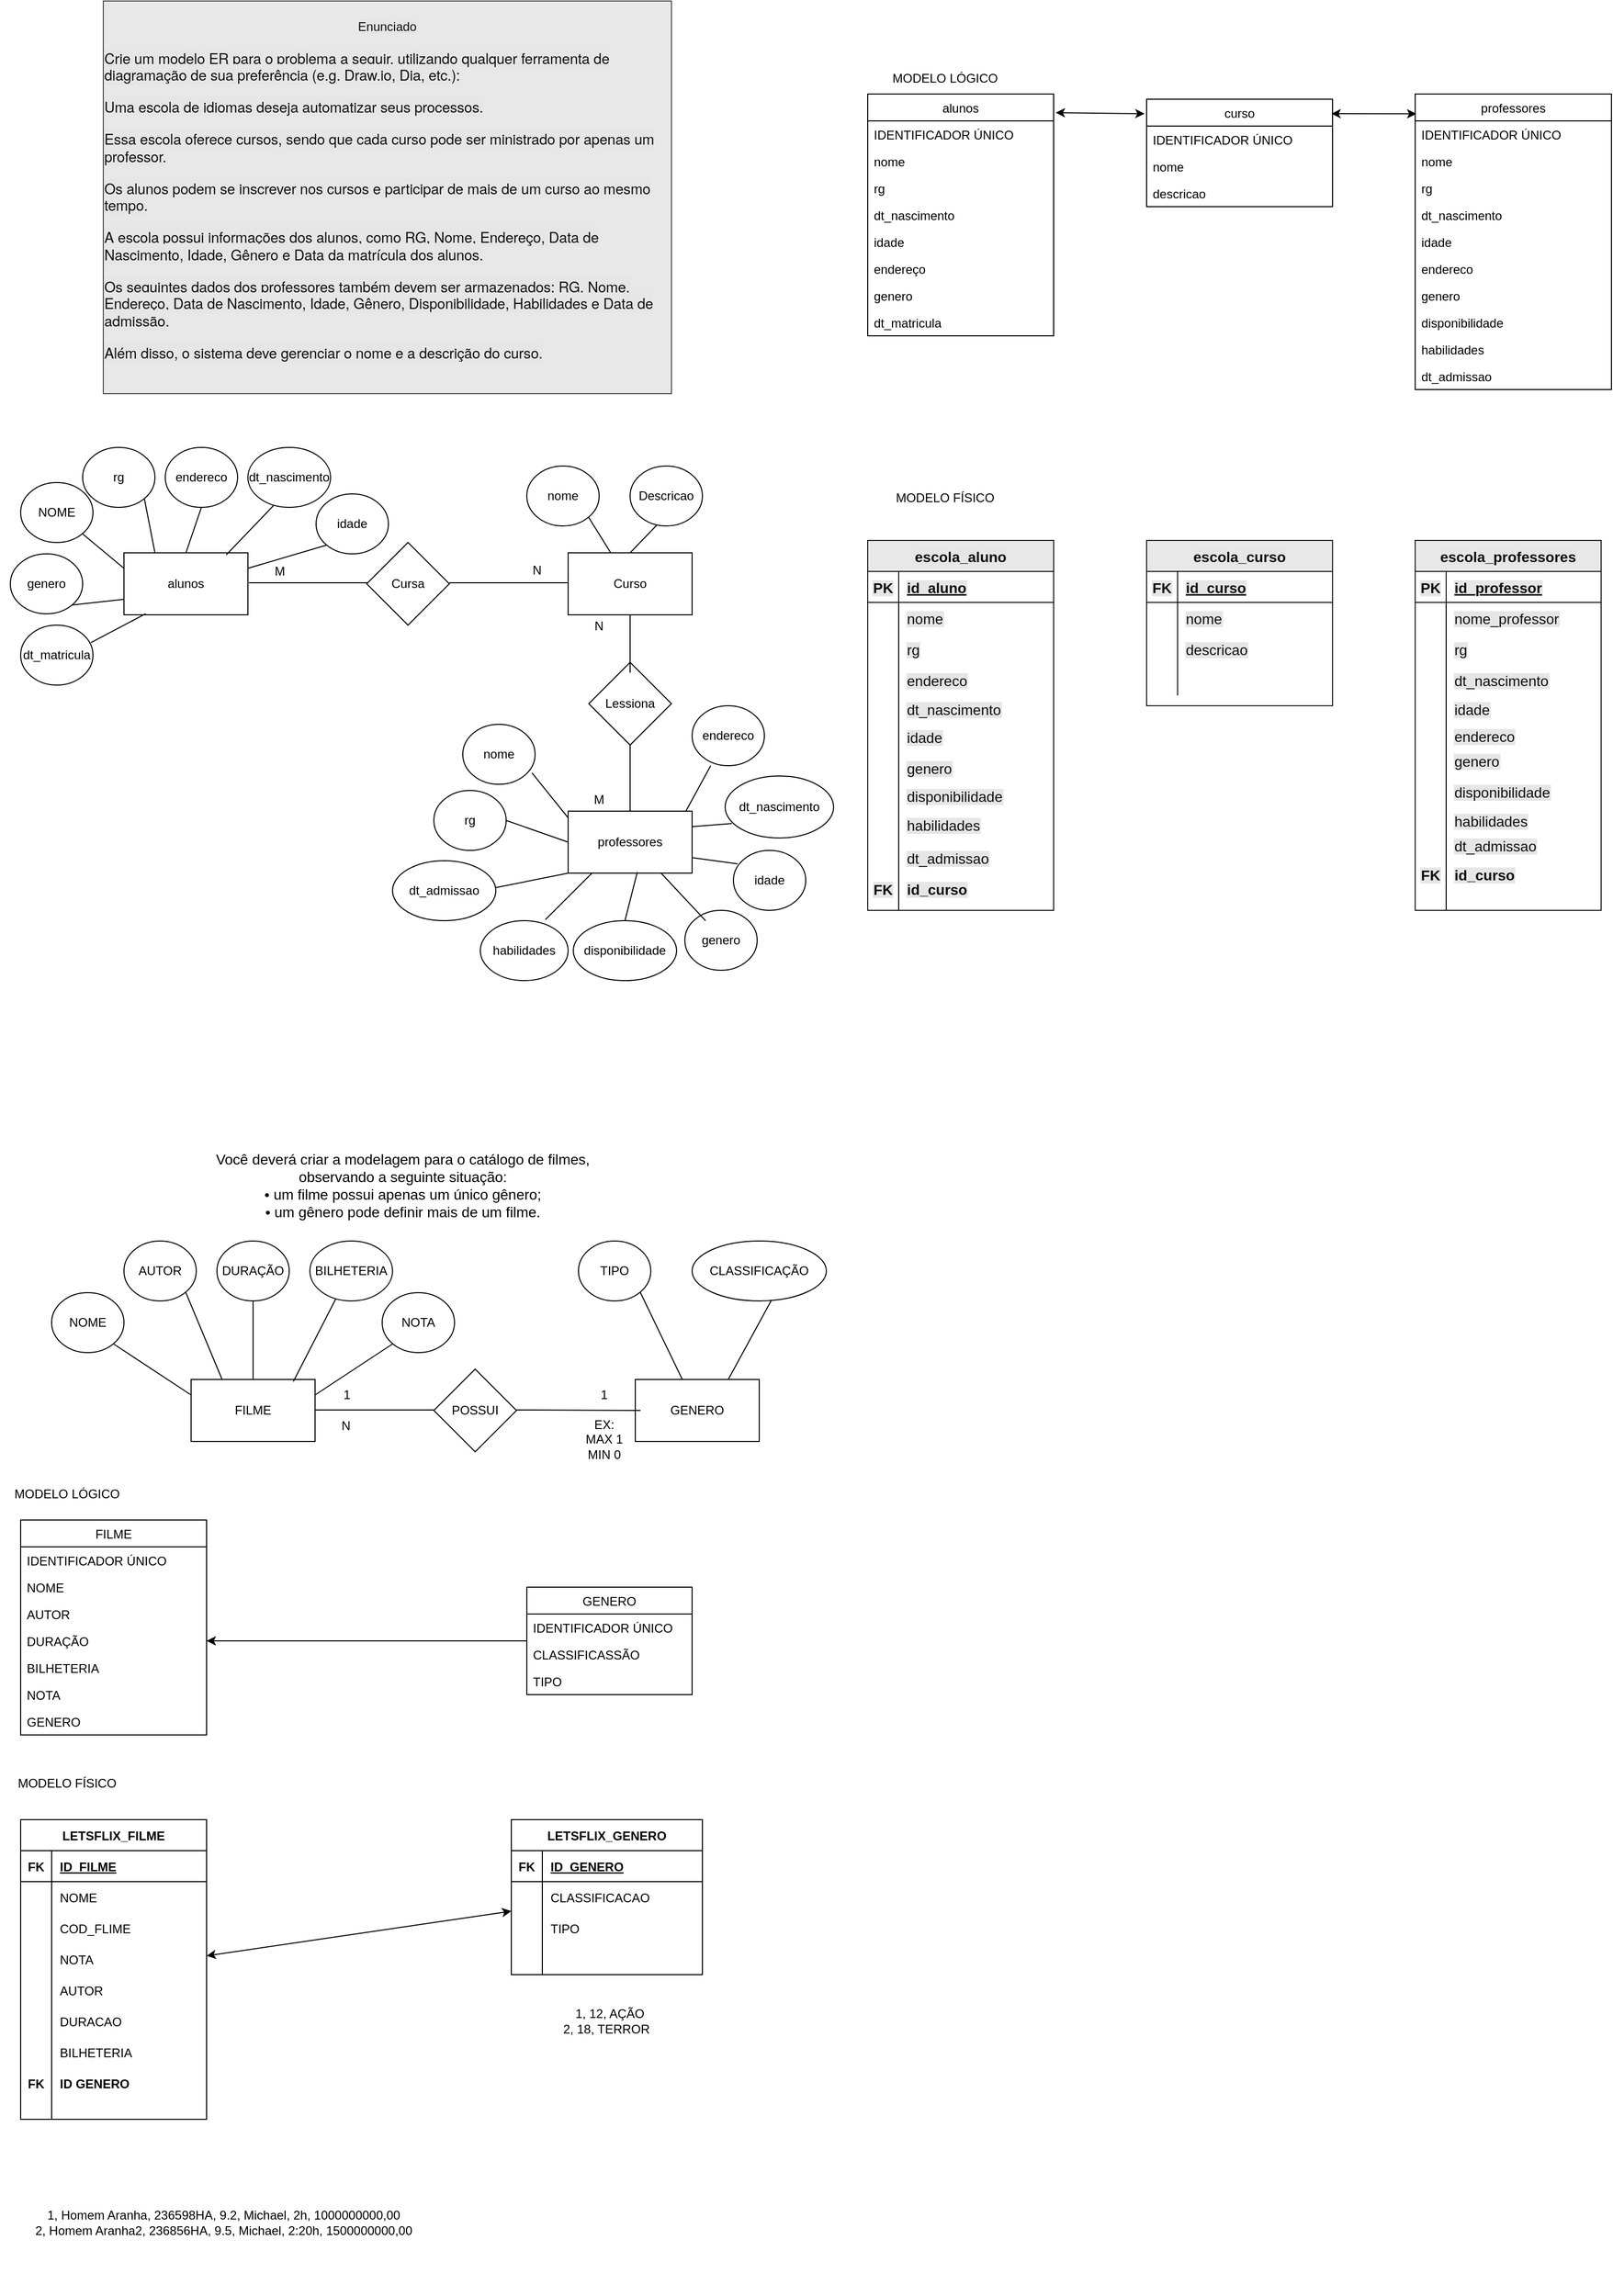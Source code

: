 <mxfile version="18.0.3" type="device"><diagram id="7qKpmg28MZ6MUsJr-U1o" name="Page-1"><mxGraphModel dx="1422" dy="1931" grid="1" gridSize="10" guides="1" tooltips="1" connect="1" arrows="1" fold="1" page="1" pageScale="1" pageWidth="827" pageHeight="1169" math="0" shadow="0"><root><mxCell id="0"/><mxCell id="1" parent="0"/><mxCell id="AFgMDOzO0Lg6IS2pKJqx-1" value="FILME" style="rounded=0;whiteSpace=wrap;html=1;" parent="1" vertex="1"><mxGeometry x="205" y="224" width="120" height="60" as="geometry"/></mxCell><mxCell id="AFgMDOzO0Lg6IS2pKJqx-2" value="GENERO" style="rounded=0;whiteSpace=wrap;html=1;" parent="1" vertex="1"><mxGeometry x="635" y="224" width="120" height="60" as="geometry"/></mxCell><mxCell id="AFgMDOzO0Lg6IS2pKJqx-11" value="NOTA" style="ellipse;whiteSpace=wrap;html=1;" parent="1" vertex="1"><mxGeometry x="390" y="140" width="70" height="58" as="geometry"/></mxCell><mxCell id="OjlM-97gIzRtFCf58Rcx-1" value="NOME" style="ellipse;whiteSpace=wrap;html=1;" parent="1" vertex="1"><mxGeometry x="70" y="140" width="70" height="58" as="geometry"/></mxCell><mxCell id="OjlM-97gIzRtFCf58Rcx-2" value="AUTOR" style="ellipse;whiteSpace=wrap;html=1;" parent="1" vertex="1"><mxGeometry x="140" y="90" width="70" height="58" as="geometry"/></mxCell><mxCell id="OjlM-97gIzRtFCf58Rcx-3" value="DURAÇÃO" style="ellipse;whiteSpace=wrap;html=1;" parent="1" vertex="1"><mxGeometry x="230" y="90" width="70" height="58" as="geometry"/></mxCell><mxCell id="OjlM-97gIzRtFCf58Rcx-4" value="BILHETERIA" style="ellipse;whiteSpace=wrap;html=1;" parent="1" vertex="1"><mxGeometry x="320" y="90" width="80" height="58" as="geometry"/></mxCell><mxCell id="OjlM-97gIzRtFCf58Rcx-6" value="TIPO" style="ellipse;whiteSpace=wrap;html=1;" parent="1" vertex="1"><mxGeometry x="580" y="90" width="70" height="58" as="geometry"/></mxCell><mxCell id="OjlM-97gIzRtFCf58Rcx-7" value="CLASSIFICAÇÃO" style="ellipse;whiteSpace=wrap;html=1;" parent="1" vertex="1"><mxGeometry x="690" y="90" width="130" height="58" as="geometry"/></mxCell><mxCell id="OjlM-97gIzRtFCf58Rcx-20" value="" style="endArrow=none;html=1;rounded=0;exitX=1;exitY=0.5;exitDx=0;exitDy=0;" parent="1" edge="1"><mxGeometry width="50" height="50" relative="1" as="geometry"><mxPoint x="325" y="253.5" as="sourcePoint"/><mxPoint x="440" y="253.5" as="targetPoint"/></mxGeometry></mxCell><mxCell id="04G_h3KjefogKo6XONuz-1" value="POSSUI" style="rhombus;whiteSpace=wrap;html=1;" parent="1" vertex="1"><mxGeometry x="440" y="214" width="80" height="80" as="geometry"/></mxCell><mxCell id="04G_h3KjefogKo6XONuz-3" value="" style="endArrow=none;html=1;rounded=0;exitX=1;exitY=0.5;exitDx=0;exitDy=0;" parent="1" edge="1"><mxGeometry width="50" height="50" relative="1" as="geometry"><mxPoint x="520" y="253.5" as="sourcePoint"/><mxPoint x="640" y="254" as="targetPoint"/></mxGeometry></mxCell><mxCell id="04G_h3KjefogKo6XONuz-4" value="" style="endArrow=none;html=1;rounded=0;entryX=0;entryY=0.25;entryDx=0;entryDy=0;exitX=1;exitY=1;exitDx=0;exitDy=0;" parent="1" source="OjlM-97gIzRtFCf58Rcx-1" target="AFgMDOzO0Lg6IS2pKJqx-1" edge="1"><mxGeometry width="50" height="50" relative="1" as="geometry"><mxPoint x="130" y="184" as="sourcePoint"/><mxPoint x="180" y="214" as="targetPoint"/></mxGeometry></mxCell><mxCell id="04G_h3KjefogKo6XONuz-5" value="" style="endArrow=none;html=1;rounded=0;entryX=0.25;entryY=0;entryDx=0;entryDy=0;exitX=1;exitY=1;exitDx=0;exitDy=0;" parent="1" source="OjlM-97gIzRtFCf58Rcx-2" target="AFgMDOzO0Lg6IS2pKJqx-1" edge="1"><mxGeometry width="50" height="50" relative="1" as="geometry"><mxPoint x="190" y="143" as="sourcePoint"/><mxPoint x="265" y="198" as="targetPoint"/></mxGeometry></mxCell><mxCell id="04G_h3KjefogKo6XONuz-6" value="" style="endArrow=none;html=1;rounded=0;entryX=0.5;entryY=0;entryDx=0;entryDy=0;exitX=0.5;exitY=1;exitDx=0;exitDy=0;" parent="1" source="OjlM-97gIzRtFCf58Rcx-3" target="AFgMDOzO0Lg6IS2pKJqx-1" edge="1"><mxGeometry width="50" height="50" relative="1" as="geometry"><mxPoint x="270" y="150" as="sourcePoint"/><mxPoint x="305.25" y="232.49" as="targetPoint"/></mxGeometry></mxCell><mxCell id="04G_h3KjefogKo6XONuz-7" value="" style="endArrow=none;html=1;rounded=0;entryX=0.825;entryY=0.033;entryDx=0;entryDy=0;entryPerimeter=0;exitX=0.313;exitY=0.966;exitDx=0;exitDy=0;exitPerimeter=0;" parent="1" source="OjlM-97gIzRtFCf58Rcx-4" target="AFgMDOzO0Lg6IS2pKJqx-1" edge="1"><mxGeometry width="50" height="50" relative="1" as="geometry"><mxPoint x="355" y="148" as="sourcePoint"/><mxPoint x="350" y="222" as="targetPoint"/></mxGeometry></mxCell><mxCell id="04G_h3KjefogKo6XONuz-8" value="" style="endArrow=none;html=1;rounded=0;entryX=1;entryY=0.25;entryDx=0;entryDy=0;exitX=0;exitY=1;exitDx=0;exitDy=0;" parent="1" source="AFgMDOzO0Lg6IS2pKJqx-11" target="AFgMDOzO0Lg6IS2pKJqx-1" edge="1"><mxGeometry width="50" height="50" relative="1" as="geometry"><mxPoint x="390" y="180" as="sourcePoint"/><mxPoint x="385" y="254" as="targetPoint"/></mxGeometry></mxCell><mxCell id="04G_h3KjefogKo6XONuz-9" value="" style="endArrow=none;html=1;rounded=0;entryX=1;entryY=1;entryDx=0;entryDy=0;" parent="1" source="AFgMDOzO0Lg6IS2pKJqx-2" target="OjlM-97gIzRtFCf58Rcx-6" edge="1"><mxGeometry width="50" height="50" relative="1" as="geometry"><mxPoint x="620" y="198" as="sourcePoint"/><mxPoint x="670" y="148" as="targetPoint"/></mxGeometry></mxCell><mxCell id="04G_h3KjefogKo6XONuz-10" value="" style="endArrow=none;html=1;rounded=0;exitX=0.75;exitY=0;exitDx=0;exitDy=0;entryX=0.592;entryY=0.983;entryDx=0;entryDy=0;entryPerimeter=0;" parent="1" source="AFgMDOzO0Lg6IS2pKJqx-2" target="OjlM-97gIzRtFCf58Rcx-7" edge="1"><mxGeometry width="50" height="50" relative="1" as="geometry"><mxPoint x="740" y="220" as="sourcePoint"/><mxPoint x="755" y="148" as="targetPoint"/></mxGeometry></mxCell><mxCell id="04G_h3KjefogKo6XONuz-11" value="1" style="text;html=1;strokeColor=none;fillColor=none;align=center;verticalAlign=middle;whiteSpace=wrap;rounded=0;" parent="1" vertex="1"><mxGeometry x="575" y="224" width="60" height="30" as="geometry"/></mxCell><mxCell id="04G_h3KjefogKo6XONuz-12" value="1" style="text;html=1;strokeColor=none;fillColor=none;align=center;verticalAlign=middle;whiteSpace=wrap;rounded=0;" parent="1" vertex="1"><mxGeometry x="326" y="224" width="60" height="30" as="geometry"/></mxCell><mxCell id="04G_h3KjefogKo6XONuz-14" value="EX:&lt;br&gt;MAX 1&lt;br&gt;MIN 0" style="text;html=1;strokeColor=none;fillColor=none;align=center;verticalAlign=middle;whiteSpace=wrap;rounded=0;" parent="1" vertex="1"><mxGeometry x="575" y="254" width="60" height="56" as="geometry"/></mxCell><mxCell id="04G_h3KjefogKo6XONuz-15" value="N" style="text;html=1;strokeColor=none;fillColor=none;align=center;verticalAlign=middle;whiteSpace=wrap;rounded=0;" parent="1" vertex="1"><mxGeometry x="325" y="254" width="60" height="30" as="geometry"/></mxCell><mxCell id="04G_h3KjefogKo6XONuz-16" value="MODELO LÓGICO" style="text;html=1;strokeColor=none;fillColor=none;align=center;verticalAlign=middle;whiteSpace=wrap;rounded=0;" parent="1" vertex="1"><mxGeometry x="20" y="320" width="130" height="30" as="geometry"/></mxCell><mxCell id="04G_h3KjefogKo6XONuz-17" value="FILME" style="swimlane;fontStyle=0;childLayout=stackLayout;horizontal=1;startSize=26;fillColor=none;horizontalStack=0;resizeParent=1;resizeParentMax=0;resizeLast=0;collapsible=1;marginBottom=0;" parent="1" vertex="1"><mxGeometry x="40" y="360" width="180" height="208" as="geometry"><mxRectangle x="40" y="360" width="70" height="26" as="alternateBounds"/></mxGeometry></mxCell><mxCell id="04G_h3KjefogKo6XONuz-18" value="IDENTIFICADOR ÚNICO" style="text;strokeColor=none;fillColor=none;align=left;verticalAlign=top;spacingLeft=4;spacingRight=4;overflow=hidden;rotatable=0;points=[[0,0.5],[1,0.5]];portConstraint=eastwest;" parent="04G_h3KjefogKo6XONuz-17" vertex="1"><mxGeometry y="26" width="180" height="26" as="geometry"/></mxCell><mxCell id="04G_h3KjefogKo6XONuz-19" value="NOME&#10;" style="text;strokeColor=none;fillColor=none;align=left;verticalAlign=top;spacingLeft=4;spacingRight=4;overflow=hidden;rotatable=0;points=[[0,0.5],[1,0.5]];portConstraint=eastwest;" parent="04G_h3KjefogKo6XONuz-17" vertex="1"><mxGeometry y="52" width="180" height="26" as="geometry"/></mxCell><mxCell id="04G_h3KjefogKo6XONuz-20" value="AUTOR" style="text;strokeColor=none;fillColor=none;align=left;verticalAlign=top;spacingLeft=4;spacingRight=4;overflow=hidden;rotatable=0;points=[[0,0.5],[1,0.5]];portConstraint=eastwest;" parent="04G_h3KjefogKo6XONuz-17" vertex="1"><mxGeometry y="78" width="180" height="26" as="geometry"/></mxCell><mxCell id="04G_h3KjefogKo6XONuz-30" value="DURAÇÃO  " style="text;strokeColor=none;fillColor=none;align=left;verticalAlign=top;spacingLeft=4;spacingRight=4;overflow=hidden;rotatable=0;points=[[0,0.5],[1,0.5]];portConstraint=eastwest;" parent="04G_h3KjefogKo6XONuz-17" vertex="1"><mxGeometry y="104" width="180" height="26" as="geometry"/></mxCell><mxCell id="04G_h3KjefogKo6XONuz-31" value="BILHETERIA" style="text;strokeColor=none;fillColor=none;align=left;verticalAlign=top;spacingLeft=4;spacingRight=4;overflow=hidden;rotatable=0;points=[[0,0.5],[1,0.5]];portConstraint=eastwest;" parent="04G_h3KjefogKo6XONuz-17" vertex="1"><mxGeometry y="130" width="180" height="26" as="geometry"/></mxCell><mxCell id="04G_h3KjefogKo6XONuz-34" value="NOTA" style="text;strokeColor=none;fillColor=none;align=left;verticalAlign=top;spacingLeft=4;spacingRight=4;overflow=hidden;rotatable=0;points=[[0,0.5],[1,0.5]];portConstraint=eastwest;" parent="04G_h3KjefogKo6XONuz-17" vertex="1"><mxGeometry y="156" width="180" height="26" as="geometry"/></mxCell><mxCell id="04G_h3KjefogKo6XONuz-32" value="GENERO" style="text;strokeColor=none;fillColor=none;align=left;verticalAlign=top;spacingLeft=4;spacingRight=4;overflow=hidden;rotatable=0;points=[[0,0.5],[1,0.5]];portConstraint=eastwest;" parent="04G_h3KjefogKo6XONuz-17" vertex="1"><mxGeometry y="182" width="180" height="26" as="geometry"/></mxCell><mxCell id="04G_h3KjefogKo6XONuz-37" style="edgeStyle=orthogonalEdgeStyle;rounded=0;orthogonalLoop=1;jettySize=auto;html=1;entryX=1;entryY=0.5;entryDx=0;entryDy=0;" parent="1" source="04G_h3KjefogKo6XONuz-25" target="04G_h3KjefogKo6XONuz-30" edge="1"><mxGeometry relative="1" as="geometry"/></mxCell><mxCell id="04G_h3KjefogKo6XONuz-25" value="GENERO" style="swimlane;fontStyle=0;childLayout=stackLayout;horizontal=1;startSize=26;fillColor=none;horizontalStack=0;resizeParent=1;resizeParentMax=0;resizeLast=0;collapsible=1;marginBottom=0;" parent="1" vertex="1"><mxGeometry x="530" y="425" width="160" height="104" as="geometry"/></mxCell><mxCell id="04G_h3KjefogKo6XONuz-26" value="IDENTIFICADOR ÚNICO" style="text;strokeColor=none;fillColor=none;align=left;verticalAlign=top;spacingLeft=4;spacingRight=4;overflow=hidden;rotatable=0;points=[[0,0.5],[1,0.5]];portConstraint=eastwest;" parent="04G_h3KjefogKo6XONuz-25" vertex="1"><mxGeometry y="26" width="160" height="26" as="geometry"/></mxCell><mxCell id="04G_h3KjefogKo6XONuz-27" value="CLASSIFICASSÃO" style="text;strokeColor=none;fillColor=none;align=left;verticalAlign=top;spacingLeft=4;spacingRight=4;overflow=hidden;rotatable=0;points=[[0,0.5],[1,0.5]];portConstraint=eastwest;" parent="04G_h3KjefogKo6XONuz-25" vertex="1"><mxGeometry y="52" width="160" height="26" as="geometry"/></mxCell><mxCell id="04G_h3KjefogKo6XONuz-28" value="TIPO" style="text;strokeColor=none;fillColor=none;align=left;verticalAlign=top;spacingLeft=4;spacingRight=4;overflow=hidden;rotatable=0;points=[[0,0.5],[1,0.5]];portConstraint=eastwest;" parent="04G_h3KjefogKo6XONuz-25" vertex="1"><mxGeometry y="78" width="160" height="26" as="geometry"/></mxCell><mxCell id="04G_h3KjefogKo6XONuz-38" value="MODELO FÍSICO" style="text;html=1;strokeColor=none;fillColor=none;align=center;verticalAlign=middle;whiteSpace=wrap;rounded=0;" parent="1" vertex="1"><mxGeometry x="20" y="600" width="130" height="30" as="geometry"/></mxCell><mxCell id="04G_h3KjefogKo6XONuz-39" value="LETSFLIX_FILME" style="shape=table;startSize=30;container=1;collapsible=1;childLayout=tableLayout;fixedRows=1;rowLines=0;fontStyle=1;align=center;resizeLast=1;" parent="1" vertex="1"><mxGeometry x="40" y="650" width="180" height="290" as="geometry"/></mxCell><mxCell id="04G_h3KjefogKo6XONuz-40" value="" style="shape=tableRow;horizontal=0;startSize=0;swimlaneHead=0;swimlaneBody=0;fillColor=none;collapsible=0;dropTarget=0;points=[[0,0.5],[1,0.5]];portConstraint=eastwest;top=0;left=0;right=0;bottom=1;" parent="04G_h3KjefogKo6XONuz-39" vertex="1"><mxGeometry y="30" width="180" height="30" as="geometry"/></mxCell><mxCell id="04G_h3KjefogKo6XONuz-41" value="FK" style="shape=partialRectangle;connectable=0;fillColor=none;top=0;left=0;bottom=0;right=0;fontStyle=1;overflow=hidden;" parent="04G_h3KjefogKo6XONuz-40" vertex="1"><mxGeometry width="30" height="30" as="geometry"><mxRectangle width="30" height="30" as="alternateBounds"/></mxGeometry></mxCell><mxCell id="04G_h3KjefogKo6XONuz-42" value="ID_FILME" style="shape=partialRectangle;connectable=0;fillColor=none;top=0;left=0;bottom=0;right=0;align=left;spacingLeft=6;fontStyle=5;overflow=hidden;" parent="04G_h3KjefogKo6XONuz-40" vertex="1"><mxGeometry x="30" width="150" height="30" as="geometry"><mxRectangle width="150" height="30" as="alternateBounds"/></mxGeometry></mxCell><mxCell id="04G_h3KjefogKo6XONuz-43" value="" style="shape=tableRow;horizontal=0;startSize=0;swimlaneHead=0;swimlaneBody=0;fillColor=none;collapsible=0;dropTarget=0;points=[[0,0.5],[1,0.5]];portConstraint=eastwest;top=0;left=0;right=0;bottom=0;" parent="04G_h3KjefogKo6XONuz-39" vertex="1"><mxGeometry y="60" width="180" height="30" as="geometry"/></mxCell><mxCell id="04G_h3KjefogKo6XONuz-44" value="" style="shape=partialRectangle;connectable=0;fillColor=none;top=0;left=0;bottom=0;right=0;editable=1;overflow=hidden;" parent="04G_h3KjefogKo6XONuz-43" vertex="1"><mxGeometry width="30" height="30" as="geometry"><mxRectangle width="30" height="30" as="alternateBounds"/></mxGeometry></mxCell><mxCell id="04G_h3KjefogKo6XONuz-45" value="NOME" style="shape=partialRectangle;connectable=0;fillColor=none;top=0;left=0;bottom=0;right=0;align=left;spacingLeft=6;overflow=hidden;" parent="04G_h3KjefogKo6XONuz-43" vertex="1"><mxGeometry x="30" width="150" height="30" as="geometry"><mxRectangle width="150" height="30" as="alternateBounds"/></mxGeometry></mxCell><mxCell id="04G_h3KjefogKo6XONuz-46" value="" style="shape=tableRow;horizontal=0;startSize=0;swimlaneHead=0;swimlaneBody=0;fillColor=none;collapsible=0;dropTarget=0;points=[[0,0.5],[1,0.5]];portConstraint=eastwest;top=0;left=0;right=0;bottom=0;" parent="04G_h3KjefogKo6XONuz-39" vertex="1"><mxGeometry y="90" width="180" height="30" as="geometry"/></mxCell><mxCell id="04G_h3KjefogKo6XONuz-47" value="" style="shape=partialRectangle;connectable=0;fillColor=none;top=0;left=0;bottom=0;right=0;editable=1;overflow=hidden;" parent="04G_h3KjefogKo6XONuz-46" vertex="1"><mxGeometry width="30" height="30" as="geometry"><mxRectangle width="30" height="30" as="alternateBounds"/></mxGeometry></mxCell><mxCell id="04G_h3KjefogKo6XONuz-48" value="COD_FLIME" style="shape=partialRectangle;connectable=0;fillColor=none;top=0;left=0;bottom=0;right=0;align=left;spacingLeft=6;overflow=hidden;" parent="04G_h3KjefogKo6XONuz-46" vertex="1"><mxGeometry x="30" width="150" height="30" as="geometry"><mxRectangle width="150" height="30" as="alternateBounds"/></mxGeometry></mxCell><mxCell id="04G_h3KjefogKo6XONuz-49" value="" style="shape=tableRow;horizontal=0;startSize=0;swimlaneHead=0;swimlaneBody=0;fillColor=none;collapsible=0;dropTarget=0;points=[[0,0.5],[1,0.5]];portConstraint=eastwest;top=0;left=0;right=0;bottom=0;" parent="04G_h3KjefogKo6XONuz-39" vertex="1"><mxGeometry y="120" width="180" height="30" as="geometry"/></mxCell><mxCell id="04G_h3KjefogKo6XONuz-50" value="" style="shape=partialRectangle;connectable=0;fillColor=none;top=0;left=0;bottom=0;right=0;editable=1;overflow=hidden;" parent="04G_h3KjefogKo6XONuz-49" vertex="1"><mxGeometry width="30" height="30" as="geometry"><mxRectangle width="30" height="30" as="alternateBounds"/></mxGeometry></mxCell><mxCell id="04G_h3KjefogKo6XONuz-51" value="NOTA" style="shape=partialRectangle;connectable=0;fillColor=none;top=0;left=0;bottom=0;right=0;align=left;spacingLeft=6;overflow=hidden;" parent="04G_h3KjefogKo6XONuz-49" vertex="1"><mxGeometry x="30" width="150" height="30" as="geometry"><mxRectangle width="150" height="30" as="alternateBounds"/></mxGeometry></mxCell><mxCell id="G90CZA0Jl4K4Z77YDpVe-23" value="" style="shape=tableRow;horizontal=0;startSize=0;swimlaneHead=0;swimlaneBody=0;fillColor=none;collapsible=0;dropTarget=0;points=[[0,0.5],[1,0.5]];portConstraint=eastwest;top=0;left=0;right=0;bottom=0;" vertex="1" parent="04G_h3KjefogKo6XONuz-39"><mxGeometry y="150" width="180" height="30" as="geometry"/></mxCell><mxCell id="G90CZA0Jl4K4Z77YDpVe-24" value="" style="shape=partialRectangle;connectable=0;fillColor=none;top=0;left=0;bottom=0;right=0;editable=1;overflow=hidden;" vertex="1" parent="G90CZA0Jl4K4Z77YDpVe-23"><mxGeometry width="30" height="30" as="geometry"><mxRectangle width="30" height="30" as="alternateBounds"/></mxGeometry></mxCell><mxCell id="G90CZA0Jl4K4Z77YDpVe-25" value="AUTOR" style="shape=partialRectangle;connectable=0;fillColor=none;top=0;left=0;bottom=0;right=0;align=left;spacingLeft=6;overflow=hidden;" vertex="1" parent="G90CZA0Jl4K4Z77YDpVe-23"><mxGeometry x="30" width="150" height="30" as="geometry"><mxRectangle width="150" height="30" as="alternateBounds"/></mxGeometry></mxCell><mxCell id="04G_h3KjefogKo6XONuz-55" value="LETSFLIX_GENERO" style="shape=table;startSize=30;container=1;collapsible=1;childLayout=tableLayout;fixedRows=1;rowLines=0;fontStyle=1;align=center;resizeLast=1;" parent="1" vertex="1"><mxGeometry x="515" y="650" width="185" height="150" as="geometry"/></mxCell><mxCell id="04G_h3KjefogKo6XONuz-56" value="" style="shape=tableRow;horizontal=0;startSize=0;swimlaneHead=0;swimlaneBody=0;fillColor=none;collapsible=0;dropTarget=0;points=[[0,0.5],[1,0.5]];portConstraint=eastwest;top=0;left=0;right=0;bottom=1;" parent="04G_h3KjefogKo6XONuz-55" vertex="1"><mxGeometry y="30" width="185" height="30" as="geometry"/></mxCell><mxCell id="04G_h3KjefogKo6XONuz-57" value="FK" style="shape=partialRectangle;connectable=0;fillColor=none;top=0;left=0;bottom=0;right=0;fontStyle=1;overflow=hidden;" parent="04G_h3KjefogKo6XONuz-56" vertex="1"><mxGeometry width="30" height="30" as="geometry"><mxRectangle width="30" height="30" as="alternateBounds"/></mxGeometry></mxCell><mxCell id="04G_h3KjefogKo6XONuz-58" value="ID_GENERO" style="shape=partialRectangle;connectable=0;fillColor=none;top=0;left=0;bottom=0;right=0;align=left;spacingLeft=6;fontStyle=5;overflow=hidden;" parent="04G_h3KjefogKo6XONuz-56" vertex="1"><mxGeometry x="30" width="155" height="30" as="geometry"><mxRectangle width="155" height="30" as="alternateBounds"/></mxGeometry></mxCell><mxCell id="04G_h3KjefogKo6XONuz-59" value="" style="shape=tableRow;horizontal=0;startSize=0;swimlaneHead=0;swimlaneBody=0;fillColor=none;collapsible=0;dropTarget=0;points=[[0,0.5],[1,0.5]];portConstraint=eastwest;top=0;left=0;right=0;bottom=0;" parent="04G_h3KjefogKo6XONuz-55" vertex="1"><mxGeometry y="60" width="185" height="30" as="geometry"/></mxCell><mxCell id="04G_h3KjefogKo6XONuz-60" value="" style="shape=partialRectangle;connectable=0;fillColor=none;top=0;left=0;bottom=0;right=0;editable=1;overflow=hidden;" parent="04G_h3KjefogKo6XONuz-59" vertex="1"><mxGeometry width="30" height="30" as="geometry"><mxRectangle width="30" height="30" as="alternateBounds"/></mxGeometry></mxCell><mxCell id="04G_h3KjefogKo6XONuz-61" value="CLASSIFICACAO" style="shape=partialRectangle;connectable=0;fillColor=none;top=0;left=0;bottom=0;right=0;align=left;spacingLeft=6;overflow=hidden;" parent="04G_h3KjefogKo6XONuz-59" vertex="1"><mxGeometry x="30" width="155" height="30" as="geometry"><mxRectangle width="155" height="30" as="alternateBounds"/></mxGeometry></mxCell><mxCell id="04G_h3KjefogKo6XONuz-62" value="" style="shape=tableRow;horizontal=0;startSize=0;swimlaneHead=0;swimlaneBody=0;fillColor=none;collapsible=0;dropTarget=0;points=[[0,0.5],[1,0.5]];portConstraint=eastwest;top=0;left=0;right=0;bottom=0;" parent="04G_h3KjefogKo6XONuz-55" vertex="1"><mxGeometry y="90" width="185" height="30" as="geometry"/></mxCell><mxCell id="04G_h3KjefogKo6XONuz-63" value="" style="shape=partialRectangle;connectable=0;fillColor=none;top=0;left=0;bottom=0;right=0;editable=1;overflow=hidden;" parent="04G_h3KjefogKo6XONuz-62" vertex="1"><mxGeometry width="30" height="30" as="geometry"><mxRectangle width="30" height="30" as="alternateBounds"/></mxGeometry></mxCell><mxCell id="04G_h3KjefogKo6XONuz-64" value="TIPO" style="shape=partialRectangle;connectable=0;fillColor=none;top=0;left=0;bottom=0;right=0;align=left;spacingLeft=6;overflow=hidden;" parent="04G_h3KjefogKo6XONuz-62" vertex="1"><mxGeometry x="30" width="155" height="30" as="geometry"><mxRectangle width="155" height="30" as="alternateBounds"/></mxGeometry></mxCell><mxCell id="04G_h3KjefogKo6XONuz-65" value="" style="shape=tableRow;horizontal=0;startSize=0;swimlaneHead=0;swimlaneBody=0;fillColor=none;collapsible=0;dropTarget=0;points=[[0,0.5],[1,0.5]];portConstraint=eastwest;top=0;left=0;right=0;bottom=0;" parent="04G_h3KjefogKo6XONuz-55" vertex="1"><mxGeometry y="120" width="185" height="30" as="geometry"/></mxCell><mxCell id="04G_h3KjefogKo6XONuz-66" value="" style="shape=partialRectangle;connectable=0;fillColor=none;top=0;left=0;bottom=0;right=0;editable=1;overflow=hidden;" parent="04G_h3KjefogKo6XONuz-65" vertex="1"><mxGeometry width="30" height="30" as="geometry"><mxRectangle width="30" height="30" as="alternateBounds"/></mxGeometry></mxCell><mxCell id="04G_h3KjefogKo6XONuz-67" value="" style="shape=partialRectangle;connectable=0;fillColor=none;top=0;left=0;bottom=0;right=0;align=left;spacingLeft=6;overflow=hidden;" parent="04G_h3KjefogKo6XONuz-65" vertex="1"><mxGeometry x="30" width="155" height="30" as="geometry"><mxRectangle width="155" height="30" as="alternateBounds"/></mxGeometry></mxCell><mxCell id="04G_h3KjefogKo6XONuz-69" value="" style="shape=tableRow;horizontal=0;startSize=0;swimlaneHead=0;swimlaneBody=0;fillColor=none;collapsible=0;dropTarget=0;points=[[0,0.5],[1,0.5]];portConstraint=eastwest;top=0;left=0;right=0;bottom=0;" parent="1" vertex="1"><mxGeometry x="40" y="830" width="180" height="30" as="geometry"/></mxCell><mxCell id="04G_h3KjefogKo6XONuz-70" value="" style="shape=partialRectangle;connectable=0;fillColor=none;top=0;left=0;bottom=0;right=0;editable=1;overflow=hidden;" parent="04G_h3KjefogKo6XONuz-69" vertex="1"><mxGeometry width="30" height="30" as="geometry"><mxRectangle width="30" height="30" as="alternateBounds"/></mxGeometry></mxCell><mxCell id="G90CZA0Jl4K4Z77YDpVe-11" value="" style="shape=tableRow;horizontal=0;startSize=0;swimlaneHead=0;swimlaneBody=0;fillColor=none;collapsible=0;dropTarget=0;points=[[0,0.5],[1,0.5]];portConstraint=eastwest;top=0;left=0;right=0;bottom=0;" vertex="1" parent="1"><mxGeometry x="40" y="830" width="180" height="30" as="geometry"/></mxCell><mxCell id="G90CZA0Jl4K4Z77YDpVe-12" value="" style="shape=partialRectangle;connectable=0;fillColor=none;top=0;left=0;bottom=0;right=0;editable=1;overflow=hidden;" vertex="1" parent="G90CZA0Jl4K4Z77YDpVe-11"><mxGeometry width="30" height="30" as="geometry"><mxRectangle width="30" height="30" as="alternateBounds"/></mxGeometry></mxCell><mxCell id="G90CZA0Jl4K4Z77YDpVe-13" value="DURACAO" style="shape=partialRectangle;connectable=0;fillColor=none;top=0;left=0;bottom=0;right=0;align=left;spacingLeft=6;overflow=hidden;" vertex="1" parent="G90CZA0Jl4K4Z77YDpVe-11"><mxGeometry x="30" width="150" height="30" as="geometry"><mxRectangle width="150" height="30" as="alternateBounds"/></mxGeometry></mxCell><mxCell id="G90CZA0Jl4K4Z77YDpVe-14" value="" style="shape=tableRow;horizontal=0;startSize=0;swimlaneHead=0;swimlaneBody=0;fillColor=none;collapsible=0;dropTarget=0;points=[[0,0.5],[1,0.5]];portConstraint=eastwest;top=0;left=0;right=0;bottom=0;" vertex="1" parent="1"><mxGeometry x="40" y="860" width="180" height="30" as="geometry"/></mxCell><mxCell id="G90CZA0Jl4K4Z77YDpVe-15" value="" style="shape=partialRectangle;connectable=0;fillColor=none;top=0;left=0;bottom=0;right=0;editable=1;overflow=hidden;" vertex="1" parent="G90CZA0Jl4K4Z77YDpVe-14"><mxGeometry width="30" height="30" as="geometry"><mxRectangle width="30" height="30" as="alternateBounds"/></mxGeometry></mxCell><mxCell id="G90CZA0Jl4K4Z77YDpVe-16" value="BILHETERIA" style="shape=partialRectangle;connectable=0;fillColor=none;top=0;left=0;bottom=0;right=0;align=left;spacingLeft=6;overflow=hidden;" vertex="1" parent="G90CZA0Jl4K4Z77YDpVe-14"><mxGeometry x="30" width="150" height="30" as="geometry"><mxRectangle width="150" height="30" as="alternateBounds"/></mxGeometry></mxCell><mxCell id="G90CZA0Jl4K4Z77YDpVe-17" value="" style="shape=tableRow;horizontal=0;startSize=0;swimlaneHead=0;swimlaneBody=0;fillColor=none;collapsible=0;dropTarget=0;points=[[0,0.5],[1,0.5]];portConstraint=eastwest;top=0;left=0;right=0;bottom=0;" vertex="1" parent="1"><mxGeometry x="40" y="890" width="180" height="30" as="geometry"/></mxCell><mxCell id="G90CZA0Jl4K4Z77YDpVe-18" value="FK" style="shape=partialRectangle;connectable=0;fillColor=none;top=0;left=0;bottom=0;right=0;editable=1;overflow=hidden;fontStyle=1" vertex="1" parent="G90CZA0Jl4K4Z77YDpVe-17"><mxGeometry width="30" height="30" as="geometry"><mxRectangle width="30" height="30" as="alternateBounds"/></mxGeometry></mxCell><mxCell id="G90CZA0Jl4K4Z77YDpVe-19" value="ID GENERO" style="shape=partialRectangle;connectable=0;fillColor=none;top=0;left=0;bottom=0;right=0;align=left;spacingLeft=6;overflow=hidden;fontStyle=1" vertex="1" parent="G90CZA0Jl4K4Z77YDpVe-17"><mxGeometry x="30" width="150" height="30" as="geometry"><mxRectangle width="150" height="30" as="alternateBounds"/></mxGeometry></mxCell><mxCell id="G90CZA0Jl4K4Z77YDpVe-20" value="" style="endArrow=none;html=1;rounded=0;" edge="1" parent="1"><mxGeometry width="50" height="50" relative="1" as="geometry"><mxPoint x="70" y="940" as="sourcePoint"/><mxPoint x="70" y="790" as="targetPoint"/></mxGeometry></mxCell><mxCell id="G90CZA0Jl4K4Z77YDpVe-21" value="1, Homem Aranha, 236598HA, 9.2, Michael, 2h, 1000000000,00&amp;nbsp;&amp;nbsp;&lt;br&gt;2, Homem Aranha2, 236856HA, 9.5, Michael, 2:20h, 1500000000,00&amp;nbsp;&amp;nbsp;" style="text;html=1;strokeColor=none;fillColor=none;align=center;verticalAlign=middle;whiteSpace=wrap;rounded=0;" vertex="1" parent="1"><mxGeometry x="40" y="970" width="400" height="140" as="geometry"/></mxCell><mxCell id="G90CZA0Jl4K4Z77YDpVe-22" value="1, 12, AÇÃO&lt;br&gt;2, 18, TERROR&amp;nbsp;&amp;nbsp;" style="text;html=1;strokeColor=none;fillColor=none;align=center;verticalAlign=middle;whiteSpace=wrap;rounded=0;" vertex="1" parent="1"><mxGeometry x="512.5" y="810" width="195" height="70" as="geometry"/></mxCell><mxCell id="G90CZA0Jl4K4Z77YDpVe-27" value="" style="endArrow=classic;startArrow=classic;html=1;rounded=0;" edge="1" parent="1" source="04G_h3KjefogKo6XONuz-39" target="04G_h3KjefogKo6XONuz-55"><mxGeometry width="50" height="50" relative="1" as="geometry"><mxPoint x="400" y="695" as="sourcePoint"/><mxPoint x="480" y="760" as="targetPoint"/></mxGeometry></mxCell><mxCell id="G90CZA0Jl4K4Z77YDpVe-28" value="&#10;Você deverá criar a modelagem para o catálogo de filmes, &#10;observando a seguinte situação:&#10;• um filme possui apenas um único gênero;&#10;• um gênero pode definir mais de um filme.&#10;&#10;&#10;" style="text;html=1;strokeColor=none;fillColor=none;align=center;verticalAlign=middle;whiteSpace=wrap;rounded=0;fontSize=14;" vertex="1" parent="1"><mxGeometry x="170" y="-4" width="480" height="114" as="geometry"/></mxCell><mxCell id="G90CZA0Jl4K4Z77YDpVe-29" value="&lt;font color=&quot;#0f0f0f&quot; style=&quot;background-color: rgb(230, 230, 230);&quot;&gt;Enunciado&lt;/font&gt;&lt;div style=&quot;text-rendering: optimizelegibility; -webkit-tap-highlight-color: transparent; box-sizing: border-box; font-family: Muli, &amp;quot;Helvetica Neue&amp;quot;, Arial, sans-serif; font-size: 14px; letter-spacing: -0.1px; text-align: start;&quot; class=&quot;ng-tns-c358-27&quot;&gt;&lt;p style=&quot;text-rendering: optimizelegibility; -webkit-tap-highlight-color: transparent; box-sizing: border-box;&quot;&gt;&lt;font style=&quot;background-color: rgb(230, 230, 230);&quot; color=&quot;#0f0f0f&quot;&gt;&lt;span style=&quot;text-rendering: optimizelegibility; -webkit-tap-highlight-color: transparent; box-sizing: border-box;&quot;&gt;Crie um modelo ER para o problema a seguir, utilizando qualquer ferramenta de diagramação de sua preferência (e.g. Draw.io, Dia, etc.)&lt;/span&gt;:&lt;/font&gt;&lt;/p&gt;&lt;p style=&quot;text-rendering: optimizelegibility; -webkit-tap-highlight-color: transparent; box-sizing: border-box;&quot;&gt;&lt;font style=&quot;background-color: rgb(230, 230, 230);&quot; color=&quot;#0f0f0f&quot;&gt;Uma escola de idiomas deseja automatizar seus processos.&lt;/font&gt;&lt;/p&gt;&lt;p style=&quot;text-rendering: optimizelegibility; -webkit-tap-highlight-color: transparent; box-sizing: border-box;&quot;&gt;&lt;font style=&quot;background-color: rgb(230, 230, 230);&quot; color=&quot;#0f0f0f&quot;&gt;Essa escola oferece cursos, sendo que cada curso pode ser ministrado por apenas um professor.&lt;/font&gt;&lt;/p&gt;&lt;p style=&quot;text-rendering: optimizelegibility; -webkit-tap-highlight-color: transparent; box-sizing: border-box;&quot;&gt;&lt;font style=&quot;background-color: rgb(230, 230, 230);&quot; color=&quot;#0f0f0f&quot;&gt;Os alunos podem se inscrever nos cursos e participar de mais de um curso ao mesmo tempo.&lt;/font&gt;&lt;/p&gt;&lt;p style=&quot;text-rendering: optimizelegibility; -webkit-tap-highlight-color: transparent; box-sizing: border-box;&quot;&gt;&lt;font style=&quot;background-color: rgb(230, 230, 230);&quot; color=&quot;#0f0f0f&quot;&gt;A escola possui informações dos alunos, como RG, Nome, Endereço, Data de Nascimento, Idade, Gênero e Data da matrícula dos alunos.&lt;/font&gt;&lt;/p&gt;&lt;p style=&quot;text-rendering: optimizelegibility; -webkit-tap-highlight-color: transparent; box-sizing: border-box;&quot;&gt;&lt;font style=&quot;background-color: rgb(230, 230, 230);&quot; color=&quot;#0f0f0f&quot;&gt;Os seguintes dados dos professores também devem ser armazenados: RG, Nome, Endereço, Data de Nascimento, Idade, Gênero, Disponibilidade, Habilidades e Data de admissão.&lt;/font&gt;&lt;/p&gt;&lt;p style=&quot;text-rendering: optimizelegibility; -webkit-tap-highlight-color: transparent; box-sizing: border-box;&quot;&gt;&lt;font style=&quot;background-color: rgb(230, 230, 230);&quot; color=&quot;#0f0f0f&quot;&gt;Além disso, o sistema deve gerenciar o nome e a descrição do curso.&lt;/font&gt;&lt;/p&gt;&lt;/div&gt;" style="text;html=1;align=center;verticalAlign=middle;whiteSpace=wrap;rounded=0;opacity=90;fillColor=#E6E6E6;strokeColor=#36393d;" vertex="1" parent="1"><mxGeometry x="120" y="-1110" width="550" height="380" as="geometry"/></mxCell><mxCell id="G90CZA0Jl4K4Z77YDpVe-30" value="alunos" style="rounded=0;whiteSpace=wrap;html=1;" vertex="1" parent="1"><mxGeometry x="140" y="-576" width="120" height="60" as="geometry"/></mxCell><mxCell id="G90CZA0Jl4K4Z77YDpVe-31" value="Curso" style="rounded=0;whiteSpace=wrap;html=1;" vertex="1" parent="1"><mxGeometry x="570" y="-576" width="120" height="60" as="geometry"/></mxCell><mxCell id="G90CZA0Jl4K4Z77YDpVe-32" value="idade" style="ellipse;whiteSpace=wrap;html=1;" vertex="1" parent="1"><mxGeometry x="326" y="-633" width="70" height="58" as="geometry"/></mxCell><mxCell id="G90CZA0Jl4K4Z77YDpVe-33" value="NOME" style="ellipse;whiteSpace=wrap;html=1;" vertex="1" parent="1"><mxGeometry x="40" y="-644" width="70" height="58" as="geometry"/></mxCell><mxCell id="G90CZA0Jl4K4Z77YDpVe-34" value="rg" style="ellipse;whiteSpace=wrap;html=1;" vertex="1" parent="1"><mxGeometry x="100" y="-678" width="70" height="58" as="geometry"/></mxCell><mxCell id="G90CZA0Jl4K4Z77YDpVe-35" value="endereco" style="ellipse;whiteSpace=wrap;html=1;" vertex="1" parent="1"><mxGeometry x="180" y="-678" width="70" height="58" as="geometry"/></mxCell><mxCell id="G90CZA0Jl4K4Z77YDpVe-36" value="dt_nascimento" style="ellipse;whiteSpace=wrap;html=1;" vertex="1" parent="1"><mxGeometry x="260" y="-678" width="80" height="58" as="geometry"/></mxCell><mxCell id="G90CZA0Jl4K4Z77YDpVe-37" value="nome" style="ellipse;whiteSpace=wrap;html=1;" vertex="1" parent="1"><mxGeometry x="530" y="-660" width="70" height="58" as="geometry"/></mxCell><mxCell id="G90CZA0Jl4K4Z77YDpVe-38" value="disponibilidade" style="ellipse;whiteSpace=wrap;html=1;" vertex="1" parent="1"><mxGeometry x="575" y="-220" width="100" height="58" as="geometry"/></mxCell><mxCell id="G90CZA0Jl4K4Z77YDpVe-39" value="Cursa" style="rhombus;whiteSpace=wrap;html=1;" vertex="1" parent="1"><mxGeometry x="375" y="-586" width="80" height="80" as="geometry"/></mxCell><mxCell id="G90CZA0Jl4K4Z77YDpVe-40" value="" style="endArrow=none;html=1;rounded=0;entryX=0;entryY=0.25;entryDx=0;entryDy=0;exitX=1;exitY=1;exitDx=0;exitDy=0;" edge="1" parent="1" source="G90CZA0Jl4K4Z77YDpVe-33" target="G90CZA0Jl4K4Z77YDpVe-30"><mxGeometry width="50" height="50" relative="1" as="geometry"><mxPoint x="65" y="-616" as="sourcePoint"/><mxPoint x="115" y="-586" as="targetPoint"/></mxGeometry></mxCell><mxCell id="G90CZA0Jl4K4Z77YDpVe-41" value="" style="endArrow=none;html=1;rounded=0;entryX=0.25;entryY=0;entryDx=0;entryDy=0;exitX=1;exitY=1;exitDx=0;exitDy=0;" edge="1" parent="1" source="G90CZA0Jl4K4Z77YDpVe-34" target="G90CZA0Jl4K4Z77YDpVe-30"><mxGeometry width="50" height="50" relative="1" as="geometry"><mxPoint x="125" y="-657" as="sourcePoint"/><mxPoint x="200" y="-602" as="targetPoint"/></mxGeometry></mxCell><mxCell id="G90CZA0Jl4K4Z77YDpVe-42" value="" style="endArrow=none;html=1;rounded=0;entryX=0.5;entryY=0;entryDx=0;entryDy=0;exitX=0.5;exitY=1;exitDx=0;exitDy=0;" edge="1" parent="1" source="G90CZA0Jl4K4Z77YDpVe-35" target="G90CZA0Jl4K4Z77YDpVe-30"><mxGeometry width="50" height="50" relative="1" as="geometry"><mxPoint x="205" y="-650" as="sourcePoint"/><mxPoint x="240.25" y="-567.51" as="targetPoint"/></mxGeometry></mxCell><mxCell id="G90CZA0Jl4K4Z77YDpVe-43" value="" style="endArrow=none;html=1;rounded=0;entryX=0.825;entryY=0.033;entryDx=0;entryDy=0;entryPerimeter=0;exitX=0.313;exitY=0.966;exitDx=0;exitDy=0;exitPerimeter=0;" edge="1" parent="1" source="G90CZA0Jl4K4Z77YDpVe-36" target="G90CZA0Jl4K4Z77YDpVe-30"><mxGeometry width="50" height="50" relative="1" as="geometry"><mxPoint x="290" y="-652" as="sourcePoint"/><mxPoint x="285" y="-578" as="targetPoint"/></mxGeometry></mxCell><mxCell id="G90CZA0Jl4K4Z77YDpVe-44" value="" style="endArrow=none;html=1;rounded=0;entryX=1;entryY=0.25;entryDx=0;entryDy=0;exitX=0;exitY=1;exitDx=0;exitDy=0;" edge="1" parent="1" source="G90CZA0Jl4K4Z77YDpVe-32" target="G90CZA0Jl4K4Z77YDpVe-30"><mxGeometry width="50" height="50" relative="1" as="geometry"><mxPoint x="325" y="-620" as="sourcePoint"/><mxPoint x="320" y="-546" as="targetPoint"/></mxGeometry></mxCell><mxCell id="G90CZA0Jl4K4Z77YDpVe-45" value="" style="endArrow=none;html=1;rounded=0;entryX=1;entryY=1;entryDx=0;entryDy=0;" edge="1" parent="1" source="G90CZA0Jl4K4Z77YDpVe-31" target="G90CZA0Jl4K4Z77YDpVe-37"><mxGeometry width="50" height="50" relative="1" as="geometry"><mxPoint x="555" y="-602" as="sourcePoint"/><mxPoint x="605" y="-652" as="targetPoint"/></mxGeometry></mxCell><mxCell id="G90CZA0Jl4K4Z77YDpVe-47" value="N" style="text;html=1;strokeColor=none;fillColor=none;align=center;verticalAlign=middle;whiteSpace=wrap;rounded=0;" vertex="1" parent="1"><mxGeometry x="510" y="-570" width="60" height="22" as="geometry"/></mxCell><mxCell id="G90CZA0Jl4K4Z77YDpVe-48" value="M" style="text;html=1;strokeColor=none;fillColor=none;align=center;verticalAlign=middle;whiteSpace=wrap;rounded=0;" vertex="1" parent="1"><mxGeometry x="261" y="-570" width="60" height="23" as="geometry"/></mxCell><mxCell id="G90CZA0Jl4K4Z77YDpVe-51" value="genero" style="ellipse;whiteSpace=wrap;html=1;" vertex="1" parent="1"><mxGeometry x="30" y="-575" width="70" height="58" as="geometry"/></mxCell><mxCell id="G90CZA0Jl4K4Z77YDpVe-52" value="" style="endArrow=none;html=1;rounded=0;entryX=0;entryY=0.75;entryDx=0;entryDy=0;exitX=1;exitY=1;exitDx=0;exitDy=0;" edge="1" parent="1" source="G90CZA0Jl4K4Z77YDpVe-51" target="G90CZA0Jl4K4Z77YDpVe-30"><mxGeometry width="50" height="50" relative="1" as="geometry"><mxPoint x="60" y="-542" as="sourcePoint"/><mxPoint x="135" y="-487" as="targetPoint"/></mxGeometry></mxCell><mxCell id="G90CZA0Jl4K4Z77YDpVe-53" value="dt_matricula" style="ellipse;whiteSpace=wrap;html=1;" vertex="1" parent="1"><mxGeometry x="40" y="-506" width="70" height="58" as="geometry"/></mxCell><mxCell id="G90CZA0Jl4K4Z77YDpVe-54" value="" style="endArrow=none;html=1;rounded=0;entryX=0.175;entryY=0.983;entryDx=0;entryDy=0;exitX=0.971;exitY=0.293;exitDx=0;exitDy=0;entryPerimeter=0;exitPerimeter=0;" edge="1" parent="1" source="G90CZA0Jl4K4Z77YDpVe-53" target="G90CZA0Jl4K4Z77YDpVe-30"><mxGeometry width="50" height="50" relative="1" as="geometry"><mxPoint x="77.5" y="-462" as="sourcePoint"/><mxPoint x="152.5" y="-407" as="targetPoint"/></mxGeometry></mxCell><mxCell id="G90CZA0Jl4K4Z77YDpVe-55" value="" style="endArrow=none;html=1;rounded=0;exitX=1;exitY=0.5;exitDx=0;exitDy=0;" edge="1" parent="1"><mxGeometry width="50" height="50" relative="1" as="geometry"><mxPoint x="261" y="-547" as="sourcePoint"/><mxPoint x="376" y="-547" as="targetPoint"/></mxGeometry></mxCell><mxCell id="G90CZA0Jl4K4Z77YDpVe-56" value="" style="endArrow=none;html=1;rounded=0;exitX=1;exitY=0.5;exitDx=0;exitDy=0;" edge="1" parent="1"><mxGeometry width="50" height="50" relative="1" as="geometry"><mxPoint x="455" y="-547" as="sourcePoint"/><mxPoint x="570" y="-547" as="targetPoint"/></mxGeometry></mxCell><mxCell id="G90CZA0Jl4K4Z77YDpVe-57" value="Descricao" style="ellipse;whiteSpace=wrap;html=1;" vertex="1" parent="1"><mxGeometry x="630" y="-660" width="70" height="58" as="geometry"/></mxCell><mxCell id="G90CZA0Jl4K4Z77YDpVe-59" value="dt_nascimento" style="ellipse;whiteSpace=wrap;html=1;" vertex="1" parent="1"><mxGeometry x="722" y="-360" width="105" height="60" as="geometry"/></mxCell><mxCell id="G90CZA0Jl4K4Z77YDpVe-60" value="idade" style="ellipse;whiteSpace=wrap;html=1;" vertex="1" parent="1"><mxGeometry x="730" y="-288" width="70" height="58" as="geometry"/></mxCell><mxCell id="G90CZA0Jl4K4Z77YDpVe-61" value="genero" style="ellipse;whiteSpace=wrap;html=1;" vertex="1" parent="1"><mxGeometry x="683" y="-230" width="70" height="58" as="geometry"/></mxCell><mxCell id="G90CZA0Jl4K4Z77YDpVe-62" value="dt_admissao" style="ellipse;whiteSpace=wrap;html=1;" vertex="1" parent="1"><mxGeometry x="400" y="-278" width="100" height="58" as="geometry"/></mxCell><mxCell id="G90CZA0Jl4K4Z77YDpVe-63" value="" style="endArrow=none;html=1;rounded=0;exitX=0.95;exitY=0;exitDx=0;exitDy=0;entryX=0.257;entryY=1;entryDx=0;entryDy=0;entryPerimeter=0;exitPerimeter=0;" edge="1" parent="1" source="G90CZA0Jl4K4Z77YDpVe-72" target="G90CZA0Jl4K4Z77YDpVe-76"><mxGeometry width="50" height="50" relative="1" as="geometry"><mxPoint x="683" y="-326" as="sourcePoint"/><mxPoint x="703" y="-380" as="targetPoint"/></mxGeometry></mxCell><mxCell id="G90CZA0Jl4K4Z77YDpVe-66" value="" style="endArrow=none;html=1;rounded=0;exitX=0.017;exitY=0.15;exitDx=0;exitDy=0;exitPerimeter=0;entryX=0.957;entryY=0.81;entryDx=0;entryDy=0;entryPerimeter=0;" edge="1" parent="1" source="G90CZA0Jl4K4Z77YDpVe-72" target="G90CZA0Jl4K4Z77YDpVe-75"><mxGeometry width="50" height="50" relative="1" as="geometry"><mxPoint x="530" y="-317.02" as="sourcePoint"/><mxPoint x="525" y="-340" as="targetPoint"/></mxGeometry></mxCell><mxCell id="G90CZA0Jl4K4Z77YDpVe-67" value="" style="endArrow=none;html=1;rounded=0;entryX=0;entryY=1;entryDx=0;entryDy=0;" edge="1" parent="1" target="G90CZA0Jl4K4Z77YDpVe-72"><mxGeometry width="50" height="50" relative="1" as="geometry"><mxPoint x="500" y="-252" as="sourcePoint"/><mxPoint x="641" y="-266" as="targetPoint"/></mxGeometry></mxCell><mxCell id="G90CZA0Jl4K4Z77YDpVe-68" value="" style="endArrow=none;html=1;rounded=0;exitX=1;exitY=0.25;exitDx=0;exitDy=0;entryX=0.062;entryY=0.767;entryDx=0;entryDy=0;entryPerimeter=0;" edge="1" parent="1" source="G90CZA0Jl4K4Z77YDpVe-72" target="G90CZA0Jl4K4Z77YDpVe-59"><mxGeometry width="50" height="50" relative="1" as="geometry"><mxPoint x="683" y="-311" as="sourcePoint"/><mxPoint x="733" y="-350" as="targetPoint"/></mxGeometry></mxCell><mxCell id="G90CZA0Jl4K4Z77YDpVe-69" value="" style="endArrow=none;html=1;rounded=0;entryX=0.371;entryY=0.983;entryDx=0;entryDy=0;exitX=0.5;exitY=0;exitDx=0;exitDy=0;entryPerimeter=0;" edge="1" parent="1" source="G90CZA0Jl4K4Z77YDpVe-31" target="G90CZA0Jl4K4Z77YDpVe-57"><mxGeometry width="50" height="50" relative="1" as="geometry"><mxPoint x="630" y="-580" as="sourcePoint"/><mxPoint x="630" y="-602" as="targetPoint"/></mxGeometry></mxCell><mxCell id="G90CZA0Jl4K4Z77YDpVe-70" value="" style="endArrow=none;html=1;rounded=0;exitX=0.75;exitY=1;exitDx=0;exitDy=0;entryX=0.286;entryY=0.172;entryDx=0;entryDy=0;entryPerimeter=0;" edge="1" parent="1" source="G90CZA0Jl4K4Z77YDpVe-72" target="G90CZA0Jl4K4Z77YDpVe-61"><mxGeometry width="50" height="50" relative="1" as="geometry"><mxPoint x="683" y="-281" as="sourcePoint"/><mxPoint x="750" y="-323.506" as="targetPoint"/></mxGeometry></mxCell><mxCell id="G90CZA0Jl4K4Z77YDpVe-72" value="professores" style="rounded=0;whiteSpace=wrap;html=1;" vertex="1" parent="1"><mxGeometry x="570" y="-326" width="120" height="60" as="geometry"/></mxCell><mxCell id="G90CZA0Jl4K4Z77YDpVe-73" value="rg" style="ellipse;whiteSpace=wrap;html=1;" vertex="1" parent="1"><mxGeometry x="440" y="-346" width="70" height="58" as="geometry"/></mxCell><mxCell id="G90CZA0Jl4K4Z77YDpVe-75" value="nome" style="ellipse;whiteSpace=wrap;html=1;" vertex="1" parent="1"><mxGeometry x="468" y="-410" width="70" height="58" as="geometry"/></mxCell><mxCell id="G90CZA0Jl4K4Z77YDpVe-76" value="endereco" style="ellipse;whiteSpace=wrap;html=1;" vertex="1" parent="1"><mxGeometry x="690" y="-428" width="70" height="58" as="geometry"/></mxCell><mxCell id="G90CZA0Jl4K4Z77YDpVe-77" value="Lessiona" style="rhombus;whiteSpace=wrap;html=1;" vertex="1" parent="1"><mxGeometry x="590" y="-470" width="80" height="80" as="geometry"/></mxCell><mxCell id="G90CZA0Jl4K4Z77YDpVe-78" value="" style="endArrow=none;html=1;rounded=0;exitX=0.5;exitY=0.125;exitDx=0;exitDy=0;entryX=0.5;entryY=1;entryDx=0;entryDy=0;exitPerimeter=0;" edge="1" parent="1" source="G90CZA0Jl4K4Z77YDpVe-77" target="G90CZA0Jl4K4Z77YDpVe-31"><mxGeometry width="50" height="50" relative="1" as="geometry"><mxPoint x="575" y="-477.5" as="sourcePoint"/><mxPoint x="690" y="-477.5" as="targetPoint"/></mxGeometry></mxCell><mxCell id="G90CZA0Jl4K4Z77YDpVe-79" value="" style="endArrow=none;html=1;rounded=0;exitX=0.5;exitY=0;exitDx=0;exitDy=0;entryX=0.5;entryY=1;entryDx=0;entryDy=0;" edge="1" parent="1" source="G90CZA0Jl4K4Z77YDpVe-72" target="G90CZA0Jl4K4Z77YDpVe-77"><mxGeometry width="50" height="50" relative="1" as="geometry"><mxPoint x="629" y="-326" as="sourcePoint"/><mxPoint x="629" y="-382" as="targetPoint"/></mxGeometry></mxCell><mxCell id="G90CZA0Jl4K4Z77YDpVe-80" value="" style="endArrow=none;html=1;rounded=0;exitX=1;exitY=0.75;exitDx=0;exitDy=0;entryX=0.057;entryY=0.224;entryDx=0;entryDy=0;entryPerimeter=0;" edge="1" parent="1" source="G90CZA0Jl4K4Z77YDpVe-72" target="G90CZA0Jl4K4Z77YDpVe-60"><mxGeometry width="50" height="50" relative="1" as="geometry"><mxPoint x="700" y="-301" as="sourcePoint"/><mxPoint x="724.01" y="-313.98" as="targetPoint"/></mxGeometry></mxCell><mxCell id="G90CZA0Jl4K4Z77YDpVe-81" value="" style="endArrow=none;html=1;rounded=0;exitX=0.558;exitY=0.983;exitDx=0;exitDy=0;entryX=0.5;entryY=0;entryDx=0;entryDy=0;exitPerimeter=0;" edge="1" parent="1" source="G90CZA0Jl4K4Z77YDpVe-72" target="G90CZA0Jl4K4Z77YDpVe-38"><mxGeometry width="50" height="50" relative="1" as="geometry"><mxPoint x="710" y="-291" as="sourcePoint"/><mxPoint x="734.01" y="-303.98" as="targetPoint"/></mxGeometry></mxCell><mxCell id="G90CZA0Jl4K4Z77YDpVe-82" value="" style="endArrow=none;html=1;rounded=0;exitX=0;exitY=0.5;exitDx=0;exitDy=0;entryX=1;entryY=0.5;entryDx=0;entryDy=0;" edge="1" parent="1" source="G90CZA0Jl4K4Z77YDpVe-72" target="G90CZA0Jl4K4Z77YDpVe-73"><mxGeometry width="50" height="50" relative="1" as="geometry"><mxPoint x="720" y="-281" as="sourcePoint"/><mxPoint x="744.01" y="-293.98" as="targetPoint"/></mxGeometry></mxCell><mxCell id="G90CZA0Jl4K4Z77YDpVe-83" value="habilidades" style="ellipse;whiteSpace=wrap;html=1;" vertex="1" parent="1"><mxGeometry x="485" y="-220" width="85" height="58" as="geometry"/></mxCell><mxCell id="G90CZA0Jl4K4Z77YDpVe-86" value="" style="endArrow=none;html=1;rounded=0;entryX=0.192;entryY=1;entryDx=0;entryDy=0;exitX=0.741;exitY=-0.017;exitDx=0;exitDy=0;exitPerimeter=0;entryPerimeter=0;" edge="1" parent="1" source="G90CZA0Jl4K4Z77YDpVe-83" target="G90CZA0Jl4K4Z77YDpVe-72"><mxGeometry width="50" height="50" relative="1" as="geometry"><mxPoint x="510" y="-242" as="sourcePoint"/><mxPoint x="580" y="-256" as="targetPoint"/></mxGeometry></mxCell><mxCell id="G90CZA0Jl4K4Z77YDpVe-87" value="MODELO LÓGICO" style="text;html=1;strokeColor=none;fillColor=none;align=center;verticalAlign=middle;whiteSpace=wrap;rounded=0;" vertex="1" parent="1"><mxGeometry x="870" y="-1050" width="130" height="30" as="geometry"/></mxCell><mxCell id="G90CZA0Jl4K4Z77YDpVe-88" value="alunos" style="swimlane;fontStyle=0;childLayout=stackLayout;horizontal=1;startSize=26;fillColor=none;horizontalStack=0;resizeParent=1;resizeParentMax=0;resizeLast=0;collapsible=1;marginBottom=0;" vertex="1" parent="1"><mxGeometry x="860" y="-1020" width="180" height="234" as="geometry"><mxRectangle x="40" y="360" width="70" height="26" as="alternateBounds"/></mxGeometry></mxCell><mxCell id="G90CZA0Jl4K4Z77YDpVe-89" value="IDENTIFICADOR ÚNICO" style="text;strokeColor=none;fillColor=none;align=left;verticalAlign=top;spacingLeft=4;spacingRight=4;overflow=hidden;rotatable=0;points=[[0,0.5],[1,0.5]];portConstraint=eastwest;" vertex="1" parent="G90CZA0Jl4K4Z77YDpVe-88"><mxGeometry y="26" width="180" height="26" as="geometry"/></mxCell><mxCell id="G90CZA0Jl4K4Z77YDpVe-90" value="nome" style="text;strokeColor=none;fillColor=none;align=left;verticalAlign=top;spacingLeft=4;spacingRight=4;overflow=hidden;rotatable=0;points=[[0,0.5],[1,0.5]];portConstraint=eastwest;" vertex="1" parent="G90CZA0Jl4K4Z77YDpVe-88"><mxGeometry y="52" width="180" height="26" as="geometry"/></mxCell><mxCell id="G90CZA0Jl4K4Z77YDpVe-91" value="rg" style="text;strokeColor=none;fillColor=none;align=left;verticalAlign=top;spacingLeft=4;spacingRight=4;overflow=hidden;rotatable=0;points=[[0,0.5],[1,0.5]];portConstraint=eastwest;" vertex="1" parent="G90CZA0Jl4K4Z77YDpVe-88"><mxGeometry y="78" width="180" height="26" as="geometry"/></mxCell><mxCell id="G90CZA0Jl4K4Z77YDpVe-92" value="dt_nascimento" style="text;strokeColor=none;fillColor=none;align=left;verticalAlign=top;spacingLeft=4;spacingRight=4;overflow=hidden;rotatable=0;points=[[0,0.5],[1,0.5]];portConstraint=eastwest;" vertex="1" parent="G90CZA0Jl4K4Z77YDpVe-88"><mxGeometry y="104" width="180" height="26" as="geometry"/></mxCell><mxCell id="G90CZA0Jl4K4Z77YDpVe-93" value="idade" style="text;strokeColor=none;fillColor=none;align=left;verticalAlign=top;spacingLeft=4;spacingRight=4;overflow=hidden;rotatable=0;points=[[0,0.5],[1,0.5]];portConstraint=eastwest;" vertex="1" parent="G90CZA0Jl4K4Z77YDpVe-88"><mxGeometry y="130" width="180" height="26" as="geometry"/></mxCell><mxCell id="G90CZA0Jl4K4Z77YDpVe-94" value="endereço" style="text;strokeColor=none;fillColor=none;align=left;verticalAlign=top;spacingLeft=4;spacingRight=4;overflow=hidden;rotatable=0;points=[[0,0.5],[1,0.5]];portConstraint=eastwest;" vertex="1" parent="G90CZA0Jl4K4Z77YDpVe-88"><mxGeometry y="156" width="180" height="26" as="geometry"/></mxCell><mxCell id="G90CZA0Jl4K4Z77YDpVe-133" value="genero" style="text;strokeColor=none;fillColor=none;align=left;verticalAlign=top;spacingLeft=4;spacingRight=4;overflow=hidden;rotatable=0;points=[[0,0.5],[1,0.5]];portConstraint=eastwest;" vertex="1" parent="G90CZA0Jl4K4Z77YDpVe-88"><mxGeometry y="182" width="180" height="26" as="geometry"/></mxCell><mxCell id="G90CZA0Jl4K4Z77YDpVe-132" value="dt_matricula" style="text;strokeColor=none;fillColor=none;align=left;verticalAlign=top;spacingLeft=4;spacingRight=4;overflow=hidden;rotatable=0;points=[[0,0.5],[1,0.5]];portConstraint=eastwest;" vertex="1" parent="G90CZA0Jl4K4Z77YDpVe-88"><mxGeometry y="208" width="180" height="26" as="geometry"/></mxCell><mxCell id="G90CZA0Jl4K4Z77YDpVe-96" value="professores" style="swimlane;fontStyle=0;childLayout=stackLayout;horizontal=1;startSize=26;fillColor=none;horizontalStack=0;resizeParent=1;resizeParentMax=0;resizeLast=0;collapsible=1;marginBottom=0;" vertex="1" parent="1"><mxGeometry x="1390" y="-1020" width="190" height="286" as="geometry"><mxRectangle x="1390" y="-1020" width="70" height="26" as="alternateBounds"/></mxGeometry></mxCell><mxCell id="G90CZA0Jl4K4Z77YDpVe-97" value="IDENTIFICADOR ÚNICO" style="text;strokeColor=none;fillColor=none;align=left;verticalAlign=top;spacingLeft=4;spacingRight=4;overflow=hidden;rotatable=0;points=[[0,0.5],[1,0.5]];portConstraint=eastwest;" vertex="1" parent="G90CZA0Jl4K4Z77YDpVe-96"><mxGeometry y="26" width="190" height="26" as="geometry"/></mxCell><mxCell id="G90CZA0Jl4K4Z77YDpVe-98" value="nome" style="text;strokeColor=none;fillColor=none;align=left;verticalAlign=top;spacingLeft=4;spacingRight=4;overflow=hidden;rotatable=0;points=[[0,0.5],[1,0.5]];portConstraint=eastwest;" vertex="1" parent="G90CZA0Jl4K4Z77YDpVe-96"><mxGeometry y="52" width="190" height="26" as="geometry"/></mxCell><mxCell id="G90CZA0Jl4K4Z77YDpVe-99" value="rg" style="text;strokeColor=none;fillColor=none;align=left;verticalAlign=top;spacingLeft=4;spacingRight=4;overflow=hidden;rotatable=0;points=[[0,0.5],[1,0.5]];portConstraint=eastwest;" vertex="1" parent="G90CZA0Jl4K4Z77YDpVe-96"><mxGeometry y="78" width="190" height="26" as="geometry"/></mxCell><mxCell id="G90CZA0Jl4K4Z77YDpVe-100" value="dt_nascimento" style="text;strokeColor=none;fillColor=none;align=left;verticalAlign=top;spacingLeft=4;spacingRight=4;overflow=hidden;rotatable=0;points=[[0,0.5],[1,0.5]];portConstraint=eastwest;" vertex="1" parent="G90CZA0Jl4K4Z77YDpVe-96"><mxGeometry y="104" width="190" height="26" as="geometry"/></mxCell><mxCell id="G90CZA0Jl4K4Z77YDpVe-101" value="idade" style="text;strokeColor=none;fillColor=none;align=left;verticalAlign=top;spacingLeft=4;spacingRight=4;overflow=hidden;rotatable=0;points=[[0,0.5],[1,0.5]];portConstraint=eastwest;" vertex="1" parent="G90CZA0Jl4K4Z77YDpVe-96"><mxGeometry y="130" width="190" height="26" as="geometry"/></mxCell><mxCell id="G90CZA0Jl4K4Z77YDpVe-102" value="endereco" style="text;strokeColor=none;fillColor=none;align=left;verticalAlign=top;spacingLeft=4;spacingRight=4;overflow=hidden;rotatable=0;points=[[0,0.5],[1,0.5]];portConstraint=eastwest;" vertex="1" parent="G90CZA0Jl4K4Z77YDpVe-96"><mxGeometry y="156" width="190" height="26" as="geometry"/></mxCell><mxCell id="G90CZA0Jl4K4Z77YDpVe-128" value="genero" style="text;strokeColor=none;fillColor=none;align=left;verticalAlign=top;spacingLeft=4;spacingRight=4;overflow=hidden;rotatable=0;points=[[0,0.5],[1,0.5]];portConstraint=eastwest;" vertex="1" parent="G90CZA0Jl4K4Z77YDpVe-96"><mxGeometry y="182" width="190" height="26" as="geometry"/></mxCell><mxCell id="G90CZA0Jl4K4Z77YDpVe-129" value="disponibilidade" style="text;strokeColor=none;fillColor=none;align=left;verticalAlign=top;spacingLeft=4;spacingRight=4;overflow=hidden;rotatable=0;points=[[0,0.5],[1,0.5]];portConstraint=eastwest;" vertex="1" parent="G90CZA0Jl4K4Z77YDpVe-96"><mxGeometry y="208" width="190" height="26" as="geometry"/></mxCell><mxCell id="G90CZA0Jl4K4Z77YDpVe-103" value="habilidades" style="text;strokeColor=none;fillColor=none;align=left;verticalAlign=top;spacingLeft=4;spacingRight=4;overflow=hidden;rotatable=0;points=[[0,0.5],[1,0.5]];portConstraint=eastwest;" vertex="1" parent="G90CZA0Jl4K4Z77YDpVe-96"><mxGeometry y="234" width="190" height="26" as="geometry"/></mxCell><mxCell id="G90CZA0Jl4K4Z77YDpVe-130" value="dt_admissao" style="text;strokeColor=none;fillColor=none;align=left;verticalAlign=top;spacingLeft=4;spacingRight=4;overflow=hidden;rotatable=0;points=[[0,0.5],[1,0.5]];portConstraint=eastwest;" vertex="1" parent="G90CZA0Jl4K4Z77YDpVe-96"><mxGeometry y="260" width="190" height="26" as="geometry"/></mxCell><mxCell id="G90CZA0Jl4K4Z77YDpVe-104" value="curso" style="swimlane;fontStyle=0;childLayout=stackLayout;horizontal=1;startSize=26;fillColor=none;horizontalStack=0;resizeParent=1;resizeParentMax=0;resizeLast=0;collapsible=1;marginBottom=0;" vertex="1" parent="1"><mxGeometry x="1130" y="-1015" width="180" height="104" as="geometry"><mxRectangle x="40" y="360" width="70" height="26" as="alternateBounds"/></mxGeometry></mxCell><mxCell id="G90CZA0Jl4K4Z77YDpVe-105" value="IDENTIFICADOR ÚNICO" style="text;strokeColor=none;fillColor=none;align=left;verticalAlign=top;spacingLeft=4;spacingRight=4;overflow=hidden;rotatable=0;points=[[0,0.5],[1,0.5]];portConstraint=eastwest;" vertex="1" parent="G90CZA0Jl4K4Z77YDpVe-104"><mxGeometry y="26" width="180" height="26" as="geometry"/></mxCell><mxCell id="G90CZA0Jl4K4Z77YDpVe-106" value="nome" style="text;strokeColor=none;fillColor=none;align=left;verticalAlign=top;spacingLeft=4;spacingRight=4;overflow=hidden;rotatable=0;points=[[0,0.5],[1,0.5]];portConstraint=eastwest;" vertex="1" parent="G90CZA0Jl4K4Z77YDpVe-104"><mxGeometry y="52" width="180" height="26" as="geometry"/></mxCell><mxCell id="G90CZA0Jl4K4Z77YDpVe-107" value="descricao" style="text;strokeColor=none;fillColor=none;align=left;verticalAlign=top;spacingLeft=4;spacingRight=4;overflow=hidden;rotatable=0;points=[[0,0.5],[1,0.5]];portConstraint=eastwest;" vertex="1" parent="G90CZA0Jl4K4Z77YDpVe-104"><mxGeometry y="78" width="180" height="26" as="geometry"/></mxCell><mxCell id="G90CZA0Jl4K4Z77YDpVe-112" value="" style="endArrow=classic;startArrow=classic;html=1;rounded=0;fontSize=14;entryX=-0.011;entryY=0.135;entryDx=0;entryDy=0;exitX=1.011;exitY=0.077;exitDx=0;exitDy=0;entryPerimeter=0;exitPerimeter=0;" edge="1" parent="1" source="G90CZA0Jl4K4Z77YDpVe-88" target="G90CZA0Jl4K4Z77YDpVe-104"><mxGeometry width="50" height="50" relative="1" as="geometry"><mxPoint x="1060" y="-895" as="sourcePoint"/><mxPoint x="1110" y="-945" as="targetPoint"/></mxGeometry></mxCell><mxCell id="G90CZA0Jl4K4Z77YDpVe-113" value="" style="endArrow=classic;startArrow=classic;html=1;rounded=0;fontSize=14;entryX=0.994;entryY=0.135;entryDx=0;entryDy=0;entryPerimeter=0;exitX=0.006;exitY=0.067;exitDx=0;exitDy=0;exitPerimeter=0;" edge="1" parent="1" source="G90CZA0Jl4K4Z77YDpVe-96" target="G90CZA0Jl4K4Z77YDpVe-104"><mxGeometry width="50" height="50" relative="1" as="geometry"><mxPoint x="1370" y="-940" as="sourcePoint"/><mxPoint x="1260" y="-820" as="targetPoint"/></mxGeometry></mxCell><mxCell id="G90CZA0Jl4K4Z77YDpVe-125" value="M" style="text;html=1;strokeColor=none;fillColor=none;align=center;verticalAlign=middle;whiteSpace=wrap;rounded=0;" vertex="1" parent="1"><mxGeometry x="570" y="-349" width="60" height="23" as="geometry"/></mxCell><mxCell id="G90CZA0Jl4K4Z77YDpVe-126" value="N" style="text;html=1;strokeColor=none;fillColor=none;align=center;verticalAlign=middle;whiteSpace=wrap;rounded=0;" vertex="1" parent="1"><mxGeometry x="570" y="-516" width="60" height="22" as="geometry"/></mxCell><mxCell id="G90CZA0Jl4K4Z77YDpVe-134" value="escola_aluno" style="shape=table;startSize=30;container=1;collapsible=1;childLayout=tableLayout;fixedRows=1;rowLines=0;fontStyle=1;align=center;resizeLast=1;labelBackgroundColor=#E6E6E6;fontSize=14;fontColor=#0F0F0F;fillColor=#E6E6E6;opacity=90;" vertex="1" parent="1"><mxGeometry x="860" y="-588" width="180" height="358" as="geometry"/></mxCell><mxCell id="G90CZA0Jl4K4Z77YDpVe-135" value="" style="shape=tableRow;horizontal=0;startSize=0;swimlaneHead=0;swimlaneBody=0;fillColor=none;collapsible=0;dropTarget=0;points=[[0,0.5],[1,0.5]];portConstraint=eastwest;top=0;left=0;right=0;bottom=1;labelBackgroundColor=#E6E6E6;fontSize=14;fontColor=#0F0F0F;opacity=90;" vertex="1" parent="G90CZA0Jl4K4Z77YDpVe-134"><mxGeometry y="30" width="180" height="30" as="geometry"/></mxCell><mxCell id="G90CZA0Jl4K4Z77YDpVe-136" value="PK" style="shape=partialRectangle;connectable=0;fillColor=none;top=0;left=0;bottom=0;right=0;fontStyle=1;overflow=hidden;labelBackgroundColor=#E6E6E6;fontSize=14;fontColor=#0F0F0F;opacity=90;" vertex="1" parent="G90CZA0Jl4K4Z77YDpVe-135"><mxGeometry width="30" height="30" as="geometry"><mxRectangle width="30" height="30" as="alternateBounds"/></mxGeometry></mxCell><mxCell id="G90CZA0Jl4K4Z77YDpVe-137" value="id_aluno" style="shape=partialRectangle;connectable=0;fillColor=none;top=0;left=0;bottom=0;right=0;align=left;spacingLeft=6;fontStyle=5;overflow=hidden;labelBackgroundColor=#E6E6E6;fontSize=14;fontColor=#0F0F0F;opacity=90;" vertex="1" parent="G90CZA0Jl4K4Z77YDpVe-135"><mxGeometry x="30" width="150" height="30" as="geometry"><mxRectangle width="150" height="30" as="alternateBounds"/></mxGeometry></mxCell><mxCell id="G90CZA0Jl4K4Z77YDpVe-138" value="" style="shape=tableRow;horizontal=0;startSize=0;swimlaneHead=0;swimlaneBody=0;fillColor=none;collapsible=0;dropTarget=0;points=[[0,0.5],[1,0.5]];portConstraint=eastwest;top=0;left=0;right=0;bottom=0;labelBackgroundColor=#E6E6E6;fontSize=14;fontColor=#0F0F0F;opacity=90;" vertex="1" parent="G90CZA0Jl4K4Z77YDpVe-134"><mxGeometry y="60" width="180" height="30" as="geometry"/></mxCell><mxCell id="G90CZA0Jl4K4Z77YDpVe-139" value="" style="shape=partialRectangle;connectable=0;fillColor=none;top=0;left=0;bottom=0;right=0;editable=1;overflow=hidden;labelBackgroundColor=#E6E6E6;fontSize=14;fontColor=#0F0F0F;opacity=90;" vertex="1" parent="G90CZA0Jl4K4Z77YDpVe-138"><mxGeometry width="30" height="30" as="geometry"><mxRectangle width="30" height="30" as="alternateBounds"/></mxGeometry></mxCell><mxCell id="G90CZA0Jl4K4Z77YDpVe-140" value="nome" style="shape=partialRectangle;connectable=0;fillColor=none;top=0;left=0;bottom=0;right=0;align=left;spacingLeft=6;overflow=hidden;labelBackgroundColor=#E6E6E6;fontSize=14;fontColor=#0F0F0F;opacity=90;" vertex="1" parent="G90CZA0Jl4K4Z77YDpVe-138"><mxGeometry x="30" width="150" height="30" as="geometry"><mxRectangle width="150" height="30" as="alternateBounds"/></mxGeometry></mxCell><mxCell id="G90CZA0Jl4K4Z77YDpVe-141" value="" style="shape=tableRow;horizontal=0;startSize=0;swimlaneHead=0;swimlaneBody=0;fillColor=none;collapsible=0;dropTarget=0;points=[[0,0.5],[1,0.5]];portConstraint=eastwest;top=0;left=0;right=0;bottom=0;labelBackgroundColor=#E6E6E6;fontSize=14;fontColor=#0F0F0F;opacity=90;" vertex="1" parent="G90CZA0Jl4K4Z77YDpVe-134"><mxGeometry y="90" width="180" height="30" as="geometry"/></mxCell><mxCell id="G90CZA0Jl4K4Z77YDpVe-142" value="" style="shape=partialRectangle;connectable=0;fillColor=none;top=0;left=0;bottom=0;right=0;editable=1;overflow=hidden;labelBackgroundColor=#E6E6E6;fontSize=14;fontColor=#0F0F0F;opacity=90;" vertex="1" parent="G90CZA0Jl4K4Z77YDpVe-141"><mxGeometry width="30" height="30" as="geometry"><mxRectangle width="30" height="30" as="alternateBounds"/></mxGeometry></mxCell><mxCell id="G90CZA0Jl4K4Z77YDpVe-143" value="rg" style="shape=partialRectangle;connectable=0;fillColor=none;top=0;left=0;bottom=0;right=0;align=left;spacingLeft=6;overflow=hidden;labelBackgroundColor=#E6E6E6;fontSize=14;fontColor=#0F0F0F;opacity=90;" vertex="1" parent="G90CZA0Jl4K4Z77YDpVe-141"><mxGeometry x="30" width="150" height="30" as="geometry"><mxRectangle width="150" height="30" as="alternateBounds"/></mxGeometry></mxCell><mxCell id="G90CZA0Jl4K4Z77YDpVe-144" value="" style="shape=tableRow;horizontal=0;startSize=0;swimlaneHead=0;swimlaneBody=0;fillColor=none;collapsible=0;dropTarget=0;points=[[0,0.5],[1,0.5]];portConstraint=eastwest;top=0;left=0;right=0;bottom=0;labelBackgroundColor=#E6E6E6;fontSize=14;fontColor=#0F0F0F;opacity=90;" vertex="1" parent="G90CZA0Jl4K4Z77YDpVe-134"><mxGeometry y="120" width="180" height="30" as="geometry"/></mxCell><mxCell id="G90CZA0Jl4K4Z77YDpVe-145" value="" style="shape=partialRectangle;connectable=0;fillColor=none;top=0;left=0;bottom=0;right=0;editable=1;overflow=hidden;labelBackgroundColor=#E6E6E6;fontSize=14;fontColor=#0F0F0F;opacity=90;" vertex="1" parent="G90CZA0Jl4K4Z77YDpVe-144"><mxGeometry width="30" height="30" as="geometry"><mxRectangle width="30" height="30" as="alternateBounds"/></mxGeometry></mxCell><mxCell id="G90CZA0Jl4K4Z77YDpVe-146" value="endereco" style="shape=partialRectangle;connectable=0;fillColor=none;top=0;left=0;bottom=0;right=0;align=left;spacingLeft=6;overflow=hidden;labelBackgroundColor=#E6E6E6;fontSize=14;fontColor=#0F0F0F;opacity=90;" vertex="1" parent="G90CZA0Jl4K4Z77YDpVe-144"><mxGeometry x="30" width="150" height="30" as="geometry"><mxRectangle width="150" height="30" as="alternateBounds"/></mxGeometry></mxCell><mxCell id="G90CZA0Jl4K4Z77YDpVe-167" value="dt_nascimento" style="shape=partialRectangle;connectable=0;fillColor=none;top=0;left=0;bottom=0;right=0;align=left;spacingLeft=6;overflow=hidden;labelBackgroundColor=#E6E6E6;fontSize=14;fontColor=#0F0F0F;opacity=90;" vertex="1" parent="1"><mxGeometry x="890" y="-440" width="150" height="30" as="geometry"><mxRectangle width="150" height="30" as="alternateBounds"/></mxGeometry></mxCell><mxCell id="G90CZA0Jl4K4Z77YDpVe-168" value="idade" style="shape=partialRectangle;connectable=0;fillColor=none;top=0;left=0;bottom=0;right=0;align=left;spacingLeft=6;overflow=hidden;labelBackgroundColor=#E6E6E6;fontSize=14;fontColor=#0F0F0F;opacity=90;" vertex="1" parent="1"><mxGeometry x="890" y="-413" width="150" height="30" as="geometry"><mxRectangle width="150" height="30" as="alternateBounds"/></mxGeometry></mxCell><mxCell id="G90CZA0Jl4K4Z77YDpVe-169" value="genero" style="shape=partialRectangle;connectable=0;fillColor=none;top=0;left=0;bottom=0;right=0;align=left;spacingLeft=6;overflow=hidden;labelBackgroundColor=#E6E6E6;fontSize=14;fontColor=#0F0F0F;opacity=90;" vertex="1" parent="1"><mxGeometry x="890" y="-383" width="150" height="30" as="geometry"><mxRectangle width="150" height="30" as="alternateBounds"/></mxGeometry></mxCell><mxCell id="G90CZA0Jl4K4Z77YDpVe-170" value="disponibilidade" style="shape=partialRectangle;connectable=0;fillColor=none;top=0;left=0;bottom=0;right=0;align=left;spacingLeft=6;overflow=hidden;labelBackgroundColor=#E6E6E6;fontSize=14;fontColor=#0F0F0F;opacity=90;" vertex="1" parent="1"><mxGeometry x="890" y="-356" width="150" height="30" as="geometry"><mxRectangle width="150" height="30" as="alternateBounds"/></mxGeometry></mxCell><mxCell id="G90CZA0Jl4K4Z77YDpVe-171" value="habilidades" style="shape=partialRectangle;connectable=0;fillColor=none;top=0;left=0;bottom=0;right=0;align=left;spacingLeft=6;overflow=hidden;labelBackgroundColor=#E6E6E6;fontSize=14;fontColor=#0F0F0F;opacity=90;" vertex="1" parent="1"><mxGeometry x="890" y="-328" width="150" height="30" as="geometry"><mxRectangle width="150" height="30" as="alternateBounds"/></mxGeometry></mxCell><mxCell id="G90CZA0Jl4K4Z77YDpVe-172" value="dt_admissao" style="shape=partialRectangle;connectable=0;fillColor=none;top=0;left=0;bottom=0;right=0;align=left;spacingLeft=6;overflow=hidden;labelBackgroundColor=#E6E6E6;fontSize=14;fontColor=#0F0F0F;opacity=90;" vertex="1" parent="1"><mxGeometry x="890" y="-296" width="150" height="30" as="geometry"><mxRectangle width="150" height="30" as="alternateBounds"/></mxGeometry></mxCell><mxCell id="G90CZA0Jl4K4Z77YDpVe-173" value="id_curso" style="shape=partialRectangle;connectable=0;fillColor=none;top=0;left=0;bottom=0;right=0;align=left;spacingLeft=6;overflow=hidden;labelBackgroundColor=#E6E6E6;fontSize=14;fontColor=#0F0F0F;opacity=90;fontStyle=1" vertex="1" parent="1"><mxGeometry x="890" y="-266" width="150" height="30" as="geometry"><mxRectangle width="150" height="30" as="alternateBounds"/></mxGeometry></mxCell><mxCell id="G90CZA0Jl4K4Z77YDpVe-177" value="" style="endArrow=none;html=1;rounded=0;fontSize=14;fontColor=#0F0F0F;" edge="1" parent="1"><mxGeometry width="50" height="50" relative="1" as="geometry"><mxPoint x="890" y="-230" as="sourcePoint"/><mxPoint x="890" y="-530" as="targetPoint"/></mxGeometry></mxCell><mxCell id="G90CZA0Jl4K4Z77YDpVe-178" value="escola_curso" style="shape=table;startSize=30;container=1;collapsible=1;childLayout=tableLayout;fixedRows=1;rowLines=0;fontStyle=1;align=center;resizeLast=1;labelBackgroundColor=#E6E6E6;fontSize=14;fontColor=#0F0F0F;fillColor=#E6E6E6;opacity=90;" vertex="1" parent="1"><mxGeometry x="1130" y="-588" width="180" height="160" as="geometry"/></mxCell><mxCell id="G90CZA0Jl4K4Z77YDpVe-179" value="" style="shape=tableRow;horizontal=0;startSize=0;swimlaneHead=0;swimlaneBody=0;fillColor=none;collapsible=0;dropTarget=0;points=[[0,0.5],[1,0.5]];portConstraint=eastwest;top=0;left=0;right=0;bottom=1;labelBackgroundColor=#E6E6E6;fontSize=14;fontColor=#0F0F0F;opacity=90;" vertex="1" parent="G90CZA0Jl4K4Z77YDpVe-178"><mxGeometry y="30" width="180" height="30" as="geometry"/></mxCell><mxCell id="G90CZA0Jl4K4Z77YDpVe-180" value="FK" style="shape=partialRectangle;connectable=0;fillColor=none;top=0;left=0;bottom=0;right=0;fontStyle=1;overflow=hidden;labelBackgroundColor=#E6E6E6;fontSize=14;fontColor=#0F0F0F;opacity=90;" vertex="1" parent="G90CZA0Jl4K4Z77YDpVe-179"><mxGeometry width="30" height="30" as="geometry"><mxRectangle width="30" height="30" as="alternateBounds"/></mxGeometry></mxCell><mxCell id="G90CZA0Jl4K4Z77YDpVe-181" value="id_curso" style="shape=partialRectangle;connectable=0;fillColor=none;top=0;left=0;bottom=0;right=0;align=left;spacingLeft=6;fontStyle=5;overflow=hidden;labelBackgroundColor=#E6E6E6;fontSize=14;fontColor=#0F0F0F;opacity=90;" vertex="1" parent="G90CZA0Jl4K4Z77YDpVe-179"><mxGeometry x="30" width="150" height="30" as="geometry"><mxRectangle width="150" height="30" as="alternateBounds"/></mxGeometry></mxCell><mxCell id="G90CZA0Jl4K4Z77YDpVe-182" value="" style="shape=tableRow;horizontal=0;startSize=0;swimlaneHead=0;swimlaneBody=0;fillColor=none;collapsible=0;dropTarget=0;points=[[0,0.5],[1,0.5]];portConstraint=eastwest;top=0;left=0;right=0;bottom=0;labelBackgroundColor=#E6E6E6;fontSize=14;fontColor=#0F0F0F;opacity=90;" vertex="1" parent="G90CZA0Jl4K4Z77YDpVe-178"><mxGeometry y="60" width="180" height="30" as="geometry"/></mxCell><mxCell id="G90CZA0Jl4K4Z77YDpVe-183" value="" style="shape=partialRectangle;connectable=0;fillColor=none;top=0;left=0;bottom=0;right=0;editable=1;overflow=hidden;labelBackgroundColor=#E6E6E6;fontSize=14;fontColor=#0F0F0F;opacity=90;" vertex="1" parent="G90CZA0Jl4K4Z77YDpVe-182"><mxGeometry width="30" height="30" as="geometry"><mxRectangle width="30" height="30" as="alternateBounds"/></mxGeometry></mxCell><mxCell id="G90CZA0Jl4K4Z77YDpVe-184" value="nome" style="shape=partialRectangle;connectable=0;fillColor=none;top=0;left=0;bottom=0;right=0;align=left;spacingLeft=6;overflow=hidden;labelBackgroundColor=#E6E6E6;fontSize=14;fontColor=#0F0F0F;opacity=90;" vertex="1" parent="G90CZA0Jl4K4Z77YDpVe-182"><mxGeometry x="30" width="150" height="30" as="geometry"><mxRectangle width="150" height="30" as="alternateBounds"/></mxGeometry></mxCell><mxCell id="G90CZA0Jl4K4Z77YDpVe-185" value="" style="shape=tableRow;horizontal=0;startSize=0;swimlaneHead=0;swimlaneBody=0;fillColor=none;collapsible=0;dropTarget=0;points=[[0,0.5],[1,0.5]];portConstraint=eastwest;top=0;left=0;right=0;bottom=0;labelBackgroundColor=#E6E6E6;fontSize=14;fontColor=#0F0F0F;opacity=90;" vertex="1" parent="G90CZA0Jl4K4Z77YDpVe-178"><mxGeometry y="90" width="180" height="30" as="geometry"/></mxCell><mxCell id="G90CZA0Jl4K4Z77YDpVe-186" value="" style="shape=partialRectangle;connectable=0;fillColor=none;top=0;left=0;bottom=0;right=0;editable=1;overflow=hidden;labelBackgroundColor=#E6E6E6;fontSize=14;fontColor=#0F0F0F;opacity=90;" vertex="1" parent="G90CZA0Jl4K4Z77YDpVe-185"><mxGeometry width="30" height="30" as="geometry"><mxRectangle width="30" height="30" as="alternateBounds"/></mxGeometry></mxCell><mxCell id="G90CZA0Jl4K4Z77YDpVe-187" value="descricao" style="shape=partialRectangle;connectable=0;fillColor=none;top=0;left=0;bottom=0;right=0;align=left;spacingLeft=6;overflow=hidden;labelBackgroundColor=#E6E6E6;fontSize=14;fontColor=#0F0F0F;opacity=90;" vertex="1" parent="G90CZA0Jl4K4Z77YDpVe-185"><mxGeometry x="30" width="150" height="30" as="geometry"><mxRectangle width="150" height="30" as="alternateBounds"/></mxGeometry></mxCell><mxCell id="G90CZA0Jl4K4Z77YDpVe-188" value="" style="shape=tableRow;horizontal=0;startSize=0;swimlaneHead=0;swimlaneBody=0;fillColor=none;collapsible=0;dropTarget=0;points=[[0,0.5],[1,0.5]];portConstraint=eastwest;top=0;left=0;right=0;bottom=0;labelBackgroundColor=#E6E6E6;fontSize=14;fontColor=#0F0F0F;opacity=90;" vertex="1" parent="G90CZA0Jl4K4Z77YDpVe-178"><mxGeometry y="120" width="180" height="30" as="geometry"/></mxCell><mxCell id="G90CZA0Jl4K4Z77YDpVe-189" value="" style="shape=partialRectangle;connectable=0;fillColor=none;top=0;left=0;bottom=0;right=0;editable=1;overflow=hidden;labelBackgroundColor=#E6E6E6;fontSize=14;fontColor=#0F0F0F;opacity=90;" vertex="1" parent="G90CZA0Jl4K4Z77YDpVe-188"><mxGeometry width="30" height="30" as="geometry"><mxRectangle width="30" height="30" as="alternateBounds"/></mxGeometry></mxCell><mxCell id="G90CZA0Jl4K4Z77YDpVe-190" value="" style="shape=partialRectangle;connectable=0;fillColor=none;top=0;left=0;bottom=0;right=0;align=left;spacingLeft=6;overflow=hidden;labelBackgroundColor=#E6E6E6;fontSize=14;fontColor=#0F0F0F;opacity=90;" vertex="1" parent="G90CZA0Jl4K4Z77YDpVe-188"><mxGeometry x="30" width="150" height="30" as="geometry"><mxRectangle width="150" height="30" as="alternateBounds"/></mxGeometry></mxCell><mxCell id="G90CZA0Jl4K4Z77YDpVe-191" value="FK" style="shape=partialRectangle;connectable=0;fillColor=none;top=0;left=0;bottom=0;right=0;fontStyle=1;overflow=hidden;labelBackgroundColor=#E6E6E6;fontSize=14;fontColor=#0F0F0F;opacity=90;" vertex="1" parent="1"><mxGeometry x="860" y="-266" width="30" height="30" as="geometry"><mxRectangle width="30" height="30" as="alternateBounds"/></mxGeometry></mxCell><mxCell id="G90CZA0Jl4K4Z77YDpVe-192" value="escola_professores" style="shape=table;startSize=30;container=1;collapsible=1;childLayout=tableLayout;fixedRows=1;rowLines=0;fontStyle=1;align=center;resizeLast=1;labelBackgroundColor=#E6E6E6;fontSize=14;fontColor=#0F0F0F;fillColor=#E6E6E6;opacity=90;" vertex="1" parent="1"><mxGeometry x="1390" y="-588" width="180" height="358" as="geometry"/></mxCell><mxCell id="G90CZA0Jl4K4Z77YDpVe-193" value="" style="shape=tableRow;horizontal=0;startSize=0;swimlaneHead=0;swimlaneBody=0;fillColor=none;collapsible=0;dropTarget=0;points=[[0,0.5],[1,0.5]];portConstraint=eastwest;top=0;left=0;right=0;bottom=1;labelBackgroundColor=#E6E6E6;fontSize=14;fontColor=#0F0F0F;opacity=90;" vertex="1" parent="G90CZA0Jl4K4Z77YDpVe-192"><mxGeometry y="30" width="180" height="30" as="geometry"/></mxCell><mxCell id="G90CZA0Jl4K4Z77YDpVe-194" value="PK" style="shape=partialRectangle;connectable=0;fillColor=none;top=0;left=0;bottom=0;right=0;fontStyle=1;overflow=hidden;labelBackgroundColor=#E6E6E6;fontSize=14;fontColor=#0F0F0F;opacity=90;" vertex="1" parent="G90CZA0Jl4K4Z77YDpVe-193"><mxGeometry width="30" height="30" as="geometry"><mxRectangle width="30" height="30" as="alternateBounds"/></mxGeometry></mxCell><mxCell id="G90CZA0Jl4K4Z77YDpVe-195" value="id_professor" style="shape=partialRectangle;connectable=0;fillColor=none;top=0;left=0;bottom=0;right=0;align=left;spacingLeft=6;fontStyle=5;overflow=hidden;labelBackgroundColor=#E6E6E6;fontSize=14;fontColor=#0F0F0F;opacity=90;" vertex="1" parent="G90CZA0Jl4K4Z77YDpVe-193"><mxGeometry x="30" width="150" height="30" as="geometry"><mxRectangle width="150" height="30" as="alternateBounds"/></mxGeometry></mxCell><mxCell id="G90CZA0Jl4K4Z77YDpVe-196" value="" style="shape=tableRow;horizontal=0;startSize=0;swimlaneHead=0;swimlaneBody=0;fillColor=none;collapsible=0;dropTarget=0;points=[[0,0.5],[1,0.5]];portConstraint=eastwest;top=0;left=0;right=0;bottom=0;labelBackgroundColor=#E6E6E6;fontSize=14;fontColor=#0F0F0F;opacity=90;" vertex="1" parent="G90CZA0Jl4K4Z77YDpVe-192"><mxGeometry y="60" width="180" height="30" as="geometry"/></mxCell><mxCell id="G90CZA0Jl4K4Z77YDpVe-197" value="" style="shape=partialRectangle;connectable=0;fillColor=none;top=0;left=0;bottom=0;right=0;editable=1;overflow=hidden;labelBackgroundColor=#E6E6E6;fontSize=14;fontColor=#0F0F0F;opacity=90;" vertex="1" parent="G90CZA0Jl4K4Z77YDpVe-196"><mxGeometry width="30" height="30" as="geometry"><mxRectangle width="30" height="30" as="alternateBounds"/></mxGeometry></mxCell><mxCell id="G90CZA0Jl4K4Z77YDpVe-198" value="nome_professor" style="shape=partialRectangle;connectable=0;fillColor=none;top=0;left=0;bottom=0;right=0;align=left;spacingLeft=6;overflow=hidden;labelBackgroundColor=#E6E6E6;fontSize=14;fontColor=#0F0F0F;opacity=90;" vertex="1" parent="G90CZA0Jl4K4Z77YDpVe-196"><mxGeometry x="30" width="150" height="30" as="geometry"><mxRectangle width="150" height="30" as="alternateBounds"/></mxGeometry></mxCell><mxCell id="G90CZA0Jl4K4Z77YDpVe-199" value="" style="shape=tableRow;horizontal=0;startSize=0;swimlaneHead=0;swimlaneBody=0;fillColor=none;collapsible=0;dropTarget=0;points=[[0,0.5],[1,0.5]];portConstraint=eastwest;top=0;left=0;right=0;bottom=0;labelBackgroundColor=#E6E6E6;fontSize=14;fontColor=#0F0F0F;opacity=90;" vertex="1" parent="G90CZA0Jl4K4Z77YDpVe-192"><mxGeometry y="90" width="180" height="30" as="geometry"/></mxCell><mxCell id="G90CZA0Jl4K4Z77YDpVe-200" value="" style="shape=partialRectangle;connectable=0;fillColor=none;top=0;left=0;bottom=0;right=0;editable=1;overflow=hidden;labelBackgroundColor=#E6E6E6;fontSize=14;fontColor=#0F0F0F;opacity=90;" vertex="1" parent="G90CZA0Jl4K4Z77YDpVe-199"><mxGeometry width="30" height="30" as="geometry"><mxRectangle width="30" height="30" as="alternateBounds"/></mxGeometry></mxCell><mxCell id="G90CZA0Jl4K4Z77YDpVe-201" value="rg" style="shape=partialRectangle;connectable=0;fillColor=none;top=0;left=0;bottom=0;right=0;align=left;spacingLeft=6;overflow=hidden;labelBackgroundColor=#E6E6E6;fontSize=14;fontColor=#0F0F0F;opacity=90;" vertex="1" parent="G90CZA0Jl4K4Z77YDpVe-199"><mxGeometry x="30" width="150" height="30" as="geometry"><mxRectangle width="150" height="30" as="alternateBounds"/></mxGeometry></mxCell><mxCell id="G90CZA0Jl4K4Z77YDpVe-202" value="" style="shape=tableRow;horizontal=0;startSize=0;swimlaneHead=0;swimlaneBody=0;fillColor=none;collapsible=0;dropTarget=0;points=[[0,0.5],[1,0.5]];portConstraint=eastwest;top=0;left=0;right=0;bottom=0;labelBackgroundColor=#E6E6E6;fontSize=14;fontColor=#0F0F0F;opacity=90;" vertex="1" parent="G90CZA0Jl4K4Z77YDpVe-192"><mxGeometry y="120" width="180" height="30" as="geometry"/></mxCell><mxCell id="G90CZA0Jl4K4Z77YDpVe-203" value="" style="shape=partialRectangle;connectable=0;fillColor=none;top=0;left=0;bottom=0;right=0;editable=1;overflow=hidden;labelBackgroundColor=#E6E6E6;fontSize=14;fontColor=#0F0F0F;opacity=90;" vertex="1" parent="G90CZA0Jl4K4Z77YDpVe-202"><mxGeometry width="30" height="30" as="geometry"><mxRectangle width="30" height="30" as="alternateBounds"/></mxGeometry></mxCell><mxCell id="G90CZA0Jl4K4Z77YDpVe-204" value="dt_nascimento" style="shape=partialRectangle;connectable=0;fillColor=none;top=0;left=0;bottom=0;right=0;align=left;spacingLeft=6;overflow=hidden;labelBackgroundColor=#E6E6E6;fontSize=14;fontColor=#0F0F0F;opacity=90;" vertex="1" parent="G90CZA0Jl4K4Z77YDpVe-202"><mxGeometry x="30" width="150" height="30" as="geometry"><mxRectangle width="150" height="30" as="alternateBounds"/></mxGeometry></mxCell><mxCell id="G90CZA0Jl4K4Z77YDpVe-205" value="" style="shape=partialRectangle;connectable=0;fillColor=none;top=0;left=0;bottom=0;right=0;editable=1;overflow=hidden;labelBackgroundColor=#E6E6E6;fontSize=14;fontColor=#0F0F0F;opacity=90;" vertex="1" parent="1"><mxGeometry x="1390" y="-440" width="30" height="30" as="geometry"><mxRectangle width="30" height="30" as="alternateBounds"/></mxGeometry></mxCell><mxCell id="G90CZA0Jl4K4Z77YDpVe-206" value="idade" style="shape=partialRectangle;connectable=0;fillColor=none;top=0;left=0;bottom=0;right=0;align=left;spacingLeft=6;overflow=hidden;labelBackgroundColor=#E6E6E6;fontSize=14;fontColor=#0F0F0F;opacity=90;" vertex="1" parent="1"><mxGeometry x="1420" y="-440" width="150" height="30" as="geometry"><mxRectangle width="150" height="30" as="alternateBounds"/></mxGeometry></mxCell><mxCell id="G90CZA0Jl4K4Z77YDpVe-207" value="" style="shape=partialRectangle;connectable=0;fillColor=none;top=0;left=0;bottom=0;right=0;editable=1;overflow=hidden;labelBackgroundColor=#E6E6E6;fontSize=14;fontColor=#0F0F0F;opacity=90;" vertex="1" parent="1"><mxGeometry x="1390" y="-414" width="30" height="30" as="geometry"><mxRectangle width="30" height="30" as="alternateBounds"/></mxGeometry></mxCell><mxCell id="G90CZA0Jl4K4Z77YDpVe-208" value="endereco" style="shape=partialRectangle;connectable=0;fillColor=none;top=0;left=0;bottom=0;right=0;align=left;spacingLeft=6;overflow=hidden;labelBackgroundColor=#E6E6E6;fontSize=14;fontColor=#0F0F0F;opacity=90;" vertex="1" parent="1"><mxGeometry x="1420" y="-414" width="150" height="30" as="geometry"><mxRectangle width="150" height="30" as="alternateBounds"/></mxGeometry></mxCell><mxCell id="G90CZA0Jl4K4Z77YDpVe-209" value="" style="shape=partialRectangle;connectable=0;fillColor=none;top=0;left=0;bottom=0;right=0;editable=1;overflow=hidden;labelBackgroundColor=#E6E6E6;fontSize=14;fontColor=#0F0F0F;opacity=90;" vertex="1" parent="1"><mxGeometry x="1390" y="-390" width="30" height="30" as="geometry"><mxRectangle width="30" height="30" as="alternateBounds"/></mxGeometry></mxCell><mxCell id="G90CZA0Jl4K4Z77YDpVe-210" value="genero" style="shape=partialRectangle;connectable=0;fillColor=none;top=0;left=0;bottom=0;right=0;align=left;spacingLeft=6;overflow=hidden;labelBackgroundColor=#E6E6E6;fontSize=14;fontColor=#0F0F0F;opacity=90;" vertex="1" parent="1"><mxGeometry x="1420" y="-390" width="150" height="30" as="geometry"><mxRectangle width="150" height="30" as="alternateBounds"/></mxGeometry></mxCell><mxCell id="G90CZA0Jl4K4Z77YDpVe-211" value="" style="shape=partialRectangle;connectable=0;fillColor=none;top=0;left=0;bottom=0;right=0;editable=1;overflow=hidden;labelBackgroundColor=#E6E6E6;fontSize=14;fontColor=#0F0F0F;opacity=90;" vertex="1" parent="1"><mxGeometry x="1390" y="-360" width="30" height="30" as="geometry"><mxRectangle width="30" height="30" as="alternateBounds"/></mxGeometry></mxCell><mxCell id="G90CZA0Jl4K4Z77YDpVe-212" value="disponibilidade" style="shape=partialRectangle;connectable=0;fillColor=none;top=0;left=0;bottom=0;right=0;align=left;spacingLeft=6;overflow=hidden;labelBackgroundColor=#E6E6E6;fontSize=14;fontColor=#0F0F0F;opacity=90;" vertex="1" parent="1"><mxGeometry x="1420" y="-360" width="150" height="30" as="geometry"><mxRectangle width="150" height="30" as="alternateBounds"/></mxGeometry></mxCell><mxCell id="G90CZA0Jl4K4Z77YDpVe-213" value="" style="shape=partialRectangle;connectable=0;fillColor=none;top=0;left=0;bottom=0;right=0;editable=1;overflow=hidden;labelBackgroundColor=#E6E6E6;fontSize=14;fontColor=#0F0F0F;opacity=90;" vertex="1" parent="1"><mxGeometry x="1390" y="-332" width="30" height="30" as="geometry"><mxRectangle width="30" height="30" as="alternateBounds"/></mxGeometry></mxCell><mxCell id="G90CZA0Jl4K4Z77YDpVe-214" value="habilidades" style="shape=partialRectangle;connectable=0;fillColor=none;top=0;left=0;bottom=0;right=0;align=left;spacingLeft=6;overflow=hidden;labelBackgroundColor=#E6E6E6;fontSize=14;fontColor=#0F0F0F;opacity=90;" vertex="1" parent="1"><mxGeometry x="1420" y="-332" width="150" height="30" as="geometry"><mxRectangle width="150" height="30" as="alternateBounds"/></mxGeometry></mxCell><mxCell id="G90CZA0Jl4K4Z77YDpVe-215" value="" style="shape=partialRectangle;connectable=0;fillColor=none;top=0;left=0;bottom=0;right=0;editable=1;overflow=hidden;labelBackgroundColor=#E6E6E6;fontSize=14;fontColor=#0F0F0F;opacity=90;" vertex="1" parent="1"><mxGeometry x="1390" y="-308" width="30" height="30" as="geometry"><mxRectangle width="30" height="30" as="alternateBounds"/></mxGeometry></mxCell><mxCell id="G90CZA0Jl4K4Z77YDpVe-216" value="dt_admissao" style="shape=partialRectangle;connectable=0;fillColor=none;top=0;left=0;bottom=0;right=0;align=left;spacingLeft=6;overflow=hidden;labelBackgroundColor=#E6E6E6;fontSize=14;fontColor=#0F0F0F;opacity=90;" vertex="1" parent="1"><mxGeometry x="1420" y="-308" width="150" height="30" as="geometry"><mxRectangle width="150" height="30" as="alternateBounds"/></mxGeometry></mxCell><mxCell id="G90CZA0Jl4K4Z77YDpVe-217" value="FK" style="shape=partialRectangle;connectable=0;fillColor=none;top=0;left=0;bottom=0;right=0;editable=1;overflow=hidden;labelBackgroundColor=#E6E6E6;fontSize=14;fontColor=#0F0F0F;opacity=90;fontStyle=1" vertex="1" parent="1"><mxGeometry x="1390" y="-280" width="30" height="30" as="geometry"><mxRectangle width="30" height="30" as="alternateBounds"/></mxGeometry></mxCell><mxCell id="G90CZA0Jl4K4Z77YDpVe-218" value="id_curso" style="shape=partialRectangle;connectable=0;fillColor=none;top=0;left=0;bottom=0;right=0;align=left;spacingLeft=6;overflow=hidden;labelBackgroundColor=#E6E6E6;fontSize=14;fontColor=#0F0F0F;opacity=90;fontStyle=1" vertex="1" parent="1"><mxGeometry x="1420" y="-280" width="150" height="30" as="geometry"><mxRectangle width="150" height="30" as="alternateBounds"/></mxGeometry></mxCell><mxCell id="G90CZA0Jl4K4Z77YDpVe-219" value="" style="endArrow=none;html=1;rounded=0;fontSize=14;fontColor=#0F0F0F;" edge="1" parent="1"><mxGeometry width="50" height="50" relative="1" as="geometry"><mxPoint x="1420" y="-230" as="sourcePoint"/><mxPoint x="1420" y="-530" as="targetPoint"/></mxGeometry></mxCell><mxCell id="G90CZA0Jl4K4Z77YDpVe-220" value="MODELO FÍSICO" style="text;html=1;strokeColor=none;fillColor=none;align=center;verticalAlign=middle;whiteSpace=wrap;rounded=0;" vertex="1" parent="1"><mxGeometry x="870" y="-644" width="130" height="30" as="geometry"/></mxCell></root></mxGraphModel></diagram></mxfile>